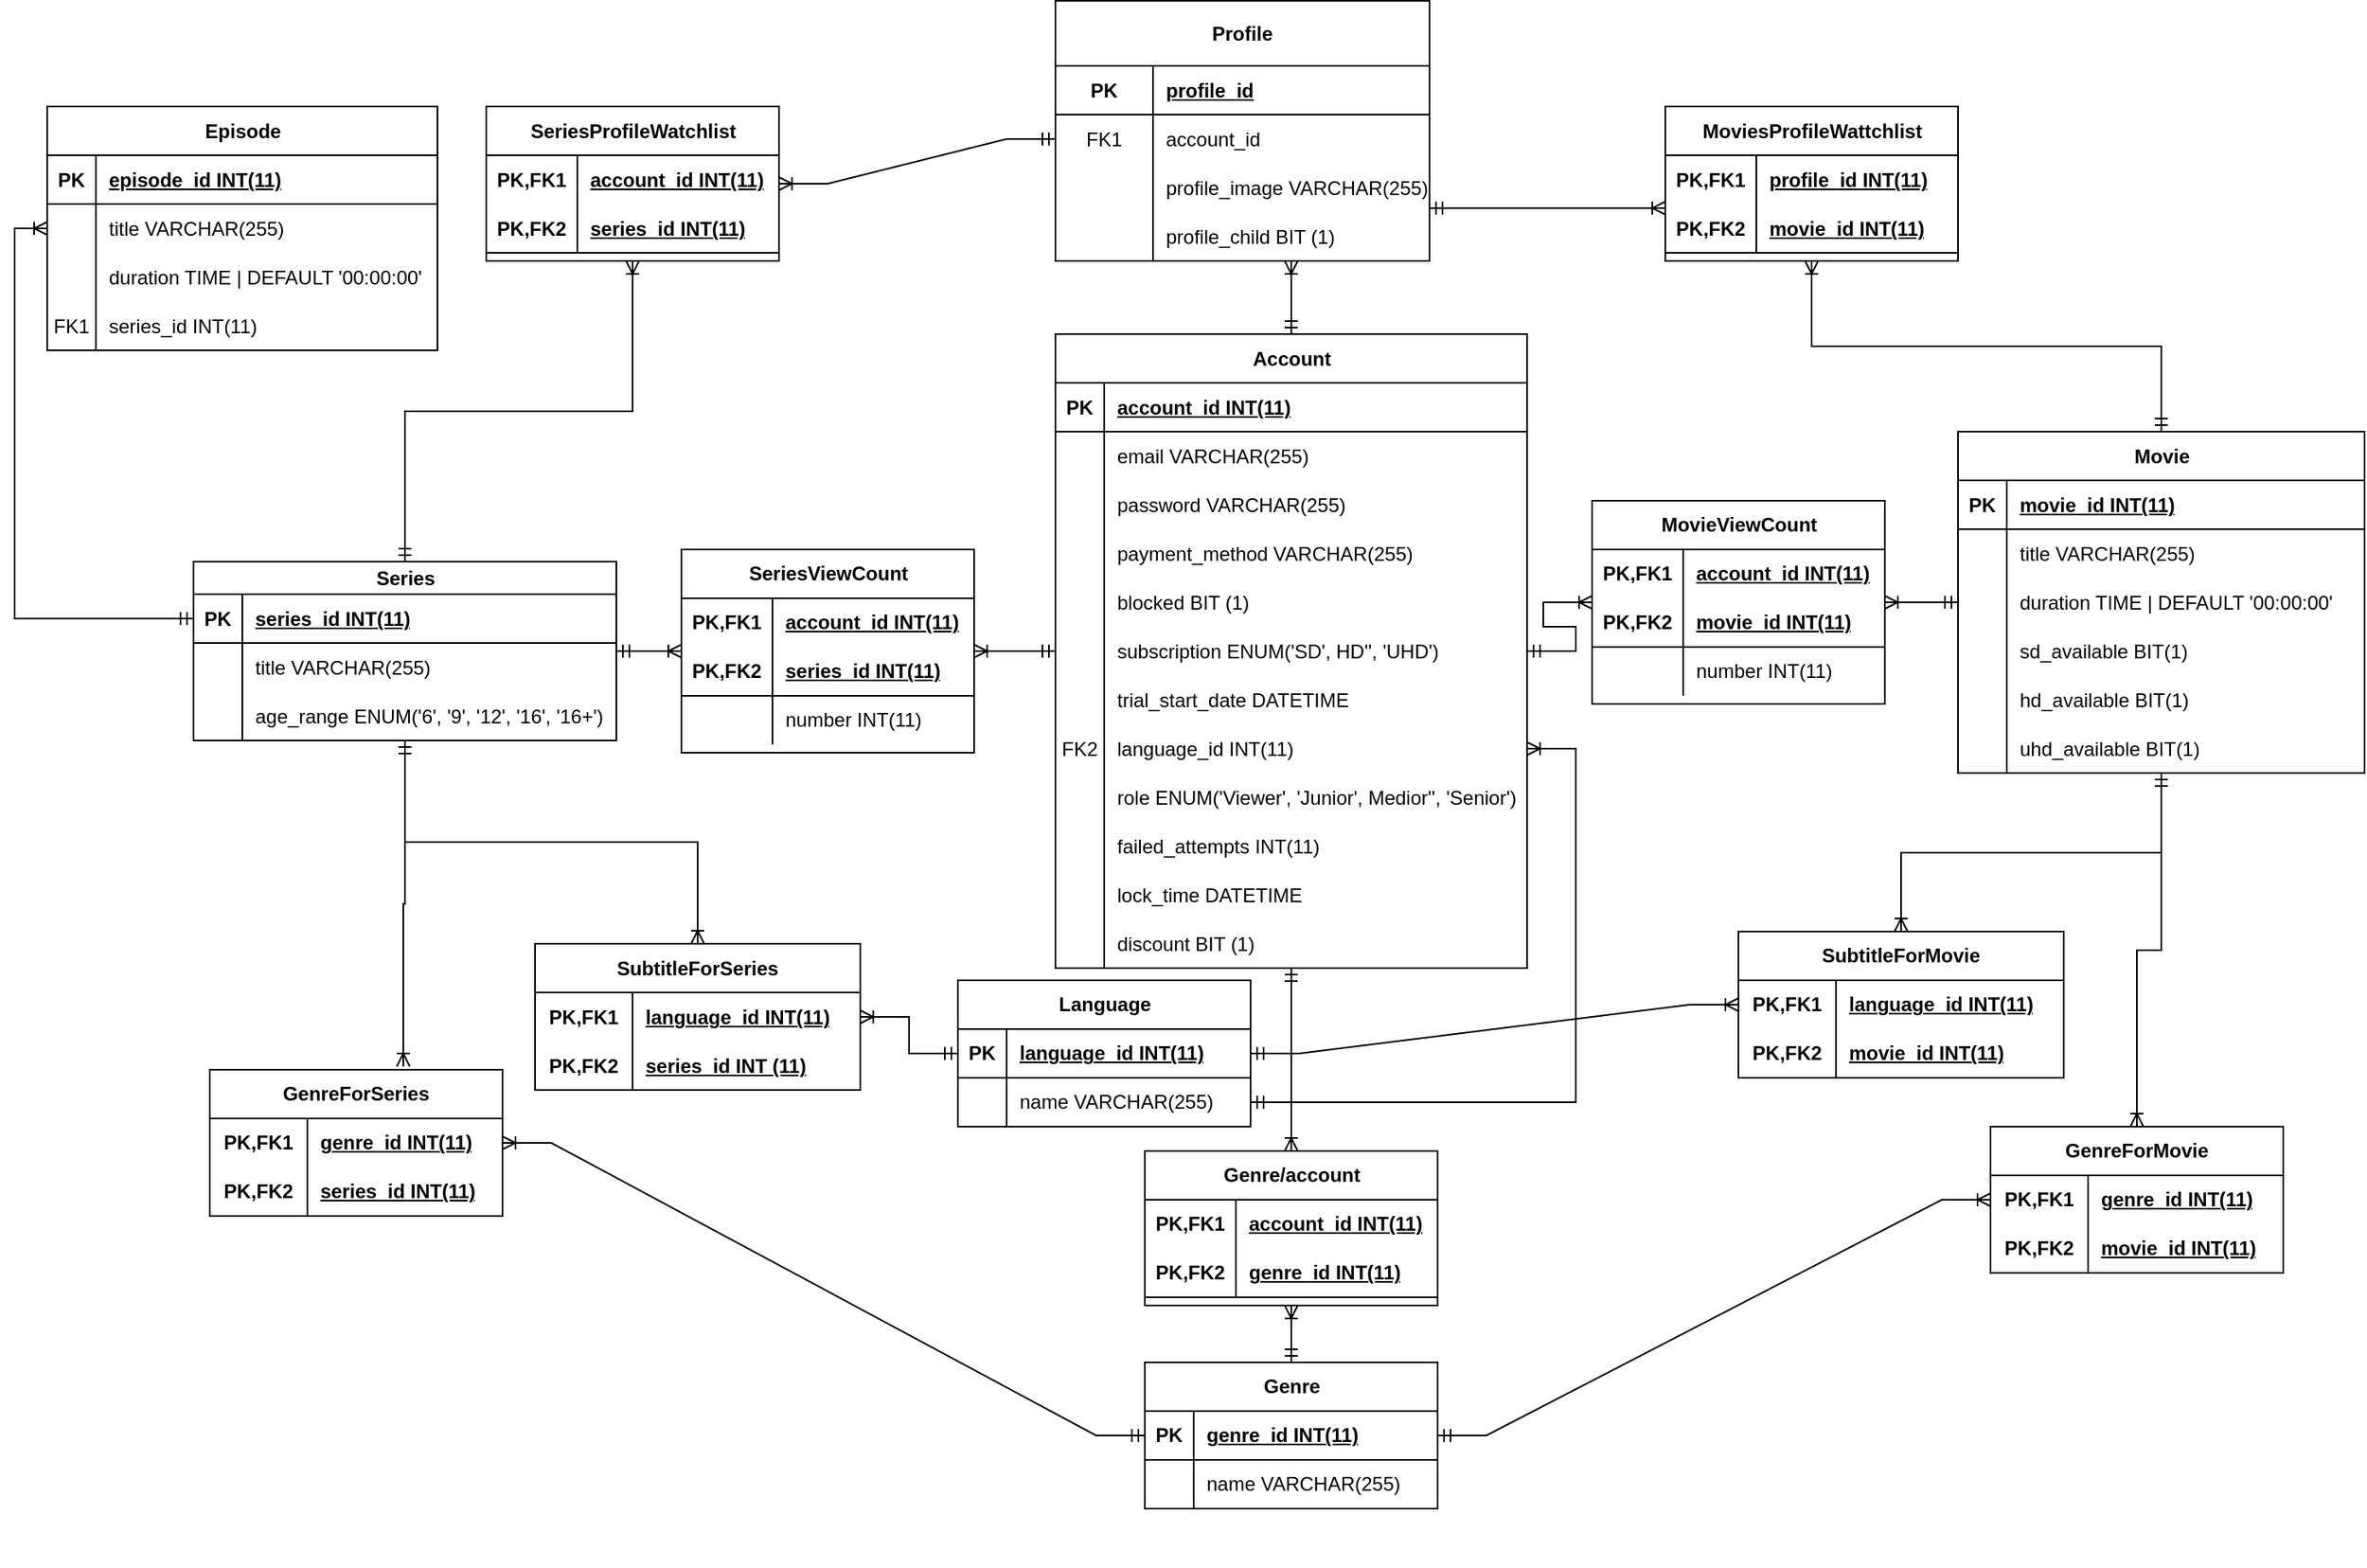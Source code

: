 <mxfile scale="1" border="0" version="25.0.1">
  <diagram name="Страница — 1" id="QfttszPivR05xMVAMJ6k">
    <mxGraphModel dx="2876" dy="1066" grid="1" gridSize="10" guides="1" tooltips="1" connect="1" arrows="1" fold="1" page="1" pageScale="1" pageWidth="827" pageHeight="1169" math="0" shadow="0">
      <root>
        <mxCell id="0" />
        <mxCell id="1" parent="0" />
        <mxCell id="GZtOEcgJhMEAu9N8K_ei-14" value="&lt;span style=&quot;text-wrap-mode: wrap;&quot;&gt;Account&lt;/span&gt;" style="shape=table;startSize=30;container=1;collapsible=1;childLayout=tableLayout;fixedRows=1;rowLines=0;fontStyle=1;align=center;resizeLast=1;html=1;" parent="1" vertex="1">
          <mxGeometry x="-40" y="217.5" width="290" height="390" as="geometry" />
        </mxCell>
        <mxCell id="GZtOEcgJhMEAu9N8K_ei-15" value="" style="shape=tableRow;horizontal=0;startSize=0;swimlaneHead=0;swimlaneBody=0;fillColor=none;collapsible=0;dropTarget=0;points=[[0,0.5],[1,0.5]];portConstraint=eastwest;top=0;left=0;right=0;bottom=1;" parent="GZtOEcgJhMEAu9N8K_ei-14" vertex="1">
          <mxGeometry y="30" width="290" height="30" as="geometry" />
        </mxCell>
        <mxCell id="GZtOEcgJhMEAu9N8K_ei-16" value="PK" style="shape=partialRectangle;connectable=0;fillColor=none;top=0;left=0;bottom=0;right=0;fontStyle=1;overflow=hidden;whiteSpace=wrap;html=1;" parent="GZtOEcgJhMEAu9N8K_ei-15" vertex="1">
          <mxGeometry width="30" height="30" as="geometry">
            <mxRectangle width="30" height="30" as="alternateBounds" />
          </mxGeometry>
        </mxCell>
        <mxCell id="GZtOEcgJhMEAu9N8K_ei-17" value="account_id INT(11)" style="shape=partialRectangle;connectable=0;fillColor=none;top=0;left=0;bottom=0;right=0;align=left;spacingLeft=6;fontStyle=5;overflow=hidden;whiteSpace=wrap;html=1;" parent="GZtOEcgJhMEAu9N8K_ei-15" vertex="1">
          <mxGeometry x="30" width="260" height="30" as="geometry">
            <mxRectangle width="260" height="30" as="alternateBounds" />
          </mxGeometry>
        </mxCell>
        <mxCell id="GZtOEcgJhMEAu9N8K_ei-18" value="" style="shape=tableRow;horizontal=0;startSize=0;swimlaneHead=0;swimlaneBody=0;fillColor=none;collapsible=0;dropTarget=0;points=[[0,0.5],[1,0.5]];portConstraint=eastwest;top=0;left=0;right=0;bottom=0;" parent="GZtOEcgJhMEAu9N8K_ei-14" vertex="1">
          <mxGeometry y="60" width="290" height="30" as="geometry" />
        </mxCell>
        <mxCell id="GZtOEcgJhMEAu9N8K_ei-19" value="" style="shape=partialRectangle;connectable=0;fillColor=none;top=0;left=0;bottom=0;right=0;editable=1;overflow=hidden;whiteSpace=wrap;html=1;" parent="GZtOEcgJhMEAu9N8K_ei-18" vertex="1">
          <mxGeometry width="30" height="30" as="geometry">
            <mxRectangle width="30" height="30" as="alternateBounds" />
          </mxGeometry>
        </mxCell>
        <mxCell id="GZtOEcgJhMEAu9N8K_ei-20" value="email VARCHAR(255&lt;span style=&quot;background-color: initial;&quot;&gt;)&lt;/span&gt;" style="shape=partialRectangle;connectable=0;fillColor=none;top=0;left=0;bottom=0;right=0;align=left;spacingLeft=6;overflow=hidden;whiteSpace=wrap;html=1;" parent="GZtOEcgJhMEAu9N8K_ei-18" vertex="1">
          <mxGeometry x="30" width="260" height="30" as="geometry">
            <mxRectangle width="260" height="30" as="alternateBounds" />
          </mxGeometry>
        </mxCell>
        <mxCell id="GZtOEcgJhMEAu9N8K_ei-46" value="" style="shape=tableRow;horizontal=0;startSize=0;swimlaneHead=0;swimlaneBody=0;fillColor=none;collapsible=0;dropTarget=0;points=[[0,0.5],[1,0.5]];portConstraint=eastwest;top=0;left=0;right=0;bottom=0;" parent="GZtOEcgJhMEAu9N8K_ei-14" vertex="1">
          <mxGeometry y="90" width="290" height="30" as="geometry" />
        </mxCell>
        <mxCell id="GZtOEcgJhMEAu9N8K_ei-47" value="" style="shape=partialRectangle;connectable=0;fillColor=none;top=0;left=0;bottom=0;right=0;editable=1;overflow=hidden;whiteSpace=wrap;html=1;" parent="GZtOEcgJhMEAu9N8K_ei-46" vertex="1">
          <mxGeometry width="30" height="30" as="geometry">
            <mxRectangle width="30" height="30" as="alternateBounds" />
          </mxGeometry>
        </mxCell>
        <mxCell id="GZtOEcgJhMEAu9N8K_ei-48" value="password&amp;nbsp;&lt;span style=&quot;background-color: initial;&quot;&gt;VARCHAR(255&lt;/span&gt;&lt;span style=&quot;background-color: initial;&quot;&gt;)&lt;/span&gt;" style="shape=partialRectangle;connectable=0;fillColor=none;top=0;left=0;bottom=0;right=0;align=left;spacingLeft=6;overflow=hidden;whiteSpace=wrap;html=1;" parent="GZtOEcgJhMEAu9N8K_ei-46" vertex="1">
          <mxGeometry x="30" width="260" height="30" as="geometry">
            <mxRectangle width="260" height="30" as="alternateBounds" />
          </mxGeometry>
        </mxCell>
        <mxCell id="GZtOEcgJhMEAu9N8K_ei-24" value="" style="shape=tableRow;horizontal=0;startSize=0;swimlaneHead=0;swimlaneBody=0;fillColor=none;collapsible=0;dropTarget=0;points=[[0,0.5],[1,0.5]];portConstraint=eastwest;top=0;left=0;right=0;bottom=0;" parent="GZtOEcgJhMEAu9N8K_ei-14" vertex="1">
          <mxGeometry y="120" width="290" height="30" as="geometry" />
        </mxCell>
        <mxCell id="GZtOEcgJhMEAu9N8K_ei-25" value="" style="shape=partialRectangle;connectable=0;fillColor=none;top=0;left=0;bottom=0;right=0;editable=1;overflow=hidden;whiteSpace=wrap;html=1;" parent="GZtOEcgJhMEAu9N8K_ei-24" vertex="1">
          <mxGeometry width="30" height="30" as="geometry">
            <mxRectangle width="30" height="30" as="alternateBounds" />
          </mxGeometry>
        </mxCell>
        <mxCell id="GZtOEcgJhMEAu9N8K_ei-26" value="payment_method VARCHAR(255&lt;span style=&quot;background-color: initial;&quot;&gt;)&lt;/span&gt;" style="shape=partialRectangle;connectable=0;fillColor=none;top=0;left=0;bottom=0;right=0;align=left;spacingLeft=6;overflow=hidden;whiteSpace=wrap;html=1;" parent="GZtOEcgJhMEAu9N8K_ei-24" vertex="1">
          <mxGeometry x="30" width="260" height="30" as="geometry">
            <mxRectangle width="260" height="30" as="alternateBounds" />
          </mxGeometry>
        </mxCell>
        <mxCell id="GZtOEcgJhMEAu9N8K_ei-63" value="" style="shape=tableRow;horizontal=0;startSize=0;swimlaneHead=0;swimlaneBody=0;fillColor=none;collapsible=0;dropTarget=0;points=[[0,0.5],[1,0.5]];portConstraint=eastwest;top=0;left=0;right=0;bottom=0;" parent="GZtOEcgJhMEAu9N8K_ei-14" vertex="1">
          <mxGeometry y="150" width="290" height="30" as="geometry" />
        </mxCell>
        <mxCell id="GZtOEcgJhMEAu9N8K_ei-64" value="" style="shape=partialRectangle;connectable=0;fillColor=none;top=0;left=0;bottom=0;right=0;editable=1;overflow=hidden;whiteSpace=wrap;html=1;" parent="GZtOEcgJhMEAu9N8K_ei-63" vertex="1">
          <mxGeometry width="30" height="30" as="geometry">
            <mxRectangle width="30" height="30" as="alternateBounds" />
          </mxGeometry>
        </mxCell>
        <mxCell id="GZtOEcgJhMEAu9N8K_ei-65" value="blocked BIT (1)" style="shape=partialRectangle;connectable=0;fillColor=none;top=0;left=0;bottom=0;right=0;align=left;spacingLeft=6;overflow=hidden;whiteSpace=wrap;html=1;" parent="GZtOEcgJhMEAu9N8K_ei-63" vertex="1">
          <mxGeometry x="30" width="260" height="30" as="geometry">
            <mxRectangle width="260" height="30" as="alternateBounds" />
          </mxGeometry>
        </mxCell>
        <mxCell id="XdL7hsEJWzmp8j8xBz7F-273" value="" style="shape=tableRow;horizontal=0;startSize=0;swimlaneHead=0;swimlaneBody=0;fillColor=none;collapsible=0;dropTarget=0;points=[[0,0.5],[1,0.5]];portConstraint=eastwest;top=0;left=0;right=0;bottom=0;" parent="GZtOEcgJhMEAu9N8K_ei-14" vertex="1">
          <mxGeometry y="180" width="290" height="30" as="geometry" />
        </mxCell>
        <mxCell id="XdL7hsEJWzmp8j8xBz7F-274" value="" style="shape=partialRectangle;connectable=0;fillColor=none;top=0;left=0;bottom=0;right=0;editable=1;overflow=hidden;whiteSpace=wrap;html=1;" parent="XdL7hsEJWzmp8j8xBz7F-273" vertex="1">
          <mxGeometry width="30" height="30" as="geometry">
            <mxRectangle width="30" height="30" as="alternateBounds" />
          </mxGeometry>
        </mxCell>
        <mxCell id="XdL7hsEJWzmp8j8xBz7F-275" value="subscription ENUM(&#39;SD&#39;, HD&#39;&#39;, &#39;UHD&#39;)" style="shape=partialRectangle;connectable=0;fillColor=none;top=0;left=0;bottom=0;right=0;align=left;spacingLeft=6;overflow=hidden;whiteSpace=wrap;html=1;" parent="XdL7hsEJWzmp8j8xBz7F-273" vertex="1">
          <mxGeometry x="30" width="260" height="30" as="geometry">
            <mxRectangle width="260" height="30" as="alternateBounds" />
          </mxGeometry>
        </mxCell>
        <mxCell id="EU6la3L2fqB7HWYpTvSu-4" value="" style="shape=tableRow;horizontal=0;startSize=0;swimlaneHead=0;swimlaneBody=0;fillColor=none;collapsible=0;dropTarget=0;points=[[0,0.5],[1,0.5]];portConstraint=eastwest;top=0;left=0;right=0;bottom=0;" parent="GZtOEcgJhMEAu9N8K_ei-14" vertex="1">
          <mxGeometry y="210" width="290" height="30" as="geometry" />
        </mxCell>
        <mxCell id="EU6la3L2fqB7HWYpTvSu-5" value="" style="shape=partialRectangle;connectable=0;fillColor=none;top=0;left=0;bottom=0;right=0;editable=1;overflow=hidden;whiteSpace=wrap;html=1;" parent="EU6la3L2fqB7HWYpTvSu-4" vertex="1">
          <mxGeometry width="30" height="30" as="geometry">
            <mxRectangle width="30" height="30" as="alternateBounds" />
          </mxGeometry>
        </mxCell>
        <mxCell id="EU6la3L2fqB7HWYpTvSu-6" value="trial_start_date DATETIME" style="shape=partialRectangle;connectable=0;fillColor=none;top=0;left=0;bottom=0;right=0;align=left;spacingLeft=6;overflow=hidden;whiteSpace=wrap;html=1;" parent="EU6la3L2fqB7HWYpTvSu-4" vertex="1">
          <mxGeometry x="30" width="260" height="30" as="geometry">
            <mxRectangle width="260" height="30" as="alternateBounds" />
          </mxGeometry>
        </mxCell>
        <mxCell id="XxUTKqTBw_vDR70XKBTU-1" value="" style="shape=tableRow;horizontal=0;startSize=0;swimlaneHead=0;swimlaneBody=0;fillColor=none;collapsible=0;dropTarget=0;points=[[0,0.5],[1,0.5]];portConstraint=eastwest;top=0;left=0;right=0;bottom=0;" parent="GZtOEcgJhMEAu9N8K_ei-14" vertex="1">
          <mxGeometry y="240" width="290" height="30" as="geometry" />
        </mxCell>
        <mxCell id="XxUTKqTBw_vDR70XKBTU-2" value="FK2" style="shape=partialRectangle;connectable=0;fillColor=none;top=0;left=0;bottom=0;right=0;editable=1;overflow=hidden;whiteSpace=wrap;html=1;" parent="XxUTKqTBw_vDR70XKBTU-1" vertex="1">
          <mxGeometry width="30" height="30" as="geometry">
            <mxRectangle width="30" height="30" as="alternateBounds" />
          </mxGeometry>
        </mxCell>
        <mxCell id="XxUTKqTBw_vDR70XKBTU-3" value="&lt;span style=&quot;&quot;&gt;language_id INT(11)&lt;/span&gt;" style="shape=partialRectangle;connectable=0;fillColor=none;top=0;left=0;bottom=0;right=0;align=left;spacingLeft=6;overflow=hidden;whiteSpace=wrap;html=1;fontStyle=0" parent="XxUTKqTBw_vDR70XKBTU-1" vertex="1">
          <mxGeometry x="30" width="260" height="30" as="geometry">
            <mxRectangle width="260" height="30" as="alternateBounds" />
          </mxGeometry>
        </mxCell>
        <mxCell id="YiE-9e4Dk8rgPIYkGhOm-1" value="" style="shape=tableRow;horizontal=0;startSize=0;swimlaneHead=0;swimlaneBody=0;fillColor=none;collapsible=0;dropTarget=0;points=[[0,0.5],[1,0.5]];portConstraint=eastwest;top=0;left=0;right=0;bottom=0;" parent="GZtOEcgJhMEAu9N8K_ei-14" vertex="1">
          <mxGeometry y="270" width="290" height="30" as="geometry" />
        </mxCell>
        <mxCell id="YiE-9e4Dk8rgPIYkGhOm-2" value="" style="shape=partialRectangle;connectable=0;fillColor=none;top=0;left=0;bottom=0;right=0;editable=1;overflow=hidden;whiteSpace=wrap;html=1;" parent="YiE-9e4Dk8rgPIYkGhOm-1" vertex="1">
          <mxGeometry width="30" height="30" as="geometry">
            <mxRectangle width="30" height="30" as="alternateBounds" />
          </mxGeometry>
        </mxCell>
        <mxCell id="YiE-9e4Dk8rgPIYkGhOm-3" value="role ENUM(&#39;Viewer&#39;, &#39;Junior&#39;, Medior&#39;&#39;, &#39;Senior&#39;)" style="shape=partialRectangle;connectable=0;fillColor=none;top=0;left=0;bottom=0;right=0;align=left;spacingLeft=6;overflow=hidden;whiteSpace=wrap;html=1;" parent="YiE-9e4Dk8rgPIYkGhOm-1" vertex="1">
          <mxGeometry x="30" width="260" height="30" as="geometry">
            <mxRectangle width="260" height="30" as="alternateBounds" />
          </mxGeometry>
        </mxCell>
        <mxCell id="Qh8HlSKvO1s9-mp3Dw5o-56" value="" style="shape=tableRow;horizontal=0;startSize=0;swimlaneHead=0;swimlaneBody=0;fillColor=none;collapsible=0;dropTarget=0;points=[[0,0.5],[1,0.5]];portConstraint=eastwest;top=0;left=0;right=0;bottom=0;" vertex="1" parent="GZtOEcgJhMEAu9N8K_ei-14">
          <mxGeometry y="300" width="290" height="30" as="geometry" />
        </mxCell>
        <mxCell id="Qh8HlSKvO1s9-mp3Dw5o-57" value="" style="shape=partialRectangle;connectable=0;fillColor=none;top=0;left=0;bottom=0;right=0;editable=1;overflow=hidden;whiteSpace=wrap;html=1;" vertex="1" parent="Qh8HlSKvO1s9-mp3Dw5o-56">
          <mxGeometry width="30" height="30" as="geometry">
            <mxRectangle width="30" height="30" as="alternateBounds" />
          </mxGeometry>
        </mxCell>
        <mxCell id="Qh8HlSKvO1s9-mp3Dw5o-58" value="&lt;span style=&quot;&quot;&gt;failed_attempts&lt;/span&gt;&lt;span style=&quot;background-color: initial;&quot;&gt;&amp;nbsp;INT(11)&lt;/span&gt;" style="shape=partialRectangle;connectable=0;fillColor=none;top=0;left=0;bottom=0;right=0;align=left;spacingLeft=6;overflow=hidden;whiteSpace=wrap;html=1;fontStyle=0" vertex="1" parent="Qh8HlSKvO1s9-mp3Dw5o-56">
          <mxGeometry x="30" width="260" height="30" as="geometry">
            <mxRectangle width="260" height="30" as="alternateBounds" />
          </mxGeometry>
        </mxCell>
        <mxCell id="Qh8HlSKvO1s9-mp3Dw5o-59" value="" style="shape=tableRow;horizontal=0;startSize=0;swimlaneHead=0;swimlaneBody=0;fillColor=none;collapsible=0;dropTarget=0;points=[[0,0.5],[1,0.5]];portConstraint=eastwest;top=0;left=0;right=0;bottom=0;" vertex="1" parent="GZtOEcgJhMEAu9N8K_ei-14">
          <mxGeometry y="330" width="290" height="30" as="geometry" />
        </mxCell>
        <mxCell id="Qh8HlSKvO1s9-mp3Dw5o-60" value="" style="shape=partialRectangle;connectable=0;fillColor=none;top=0;left=0;bottom=0;right=0;editable=1;overflow=hidden;whiteSpace=wrap;html=1;" vertex="1" parent="Qh8HlSKvO1s9-mp3Dw5o-59">
          <mxGeometry width="30" height="30" as="geometry">
            <mxRectangle width="30" height="30" as="alternateBounds" />
          </mxGeometry>
        </mxCell>
        <mxCell id="Qh8HlSKvO1s9-mp3Dw5o-61" value="lock_time DATETIME" style="shape=partialRectangle;connectable=0;fillColor=none;top=0;left=0;bottom=0;right=0;align=left;spacingLeft=6;overflow=hidden;whiteSpace=wrap;html=1;" vertex="1" parent="Qh8HlSKvO1s9-mp3Dw5o-59">
          <mxGeometry x="30" width="260" height="30" as="geometry">
            <mxRectangle width="260" height="30" as="alternateBounds" />
          </mxGeometry>
        </mxCell>
        <mxCell id="Qh8HlSKvO1s9-mp3Dw5o-62" value="" style="shape=tableRow;horizontal=0;startSize=0;swimlaneHead=0;swimlaneBody=0;fillColor=none;collapsible=0;dropTarget=0;points=[[0,0.5],[1,0.5]];portConstraint=eastwest;top=0;left=0;right=0;bottom=0;" vertex="1" parent="GZtOEcgJhMEAu9N8K_ei-14">
          <mxGeometry y="360" width="290" height="30" as="geometry" />
        </mxCell>
        <mxCell id="Qh8HlSKvO1s9-mp3Dw5o-63" value="" style="shape=partialRectangle;connectable=0;fillColor=none;top=0;left=0;bottom=0;right=0;editable=1;overflow=hidden;whiteSpace=wrap;html=1;" vertex="1" parent="Qh8HlSKvO1s9-mp3Dw5o-62">
          <mxGeometry width="30" height="30" as="geometry">
            <mxRectangle width="30" height="30" as="alternateBounds" />
          </mxGeometry>
        </mxCell>
        <mxCell id="Qh8HlSKvO1s9-mp3Dw5o-64" value="discount BIT (1)" style="shape=partialRectangle;connectable=0;fillColor=none;top=0;left=0;bottom=0;right=0;align=left;spacingLeft=6;overflow=hidden;whiteSpace=wrap;html=1;" vertex="1" parent="Qh8HlSKvO1s9-mp3Dw5o-62">
          <mxGeometry x="30" width="260" height="30" as="geometry">
            <mxRectangle width="260" height="30" as="alternateBounds" />
          </mxGeometry>
        </mxCell>
        <mxCell id="GZtOEcgJhMEAu9N8K_ei-27" value="Profile" style="shape=table;startSize=40;container=1;collapsible=1;childLayout=tableLayout;fixedRows=1;rowLines=0;fontStyle=1;align=center;resizeLast=1;html=1;whiteSpace=wrap;" parent="1" vertex="1">
          <mxGeometry x="-40" y="12.5" width="230" height="160" as="geometry" />
        </mxCell>
        <mxCell id="GZtOEcgJhMEAu9N8K_ei-28" value="" style="shape=tableRow;horizontal=0;startSize=0;swimlaneHead=0;swimlaneBody=0;fillColor=none;collapsible=0;dropTarget=0;points=[[0,0.5],[1,0.5]];portConstraint=eastwest;top=0;left=0;right=0;bottom=1;html=1;" parent="GZtOEcgJhMEAu9N8K_ei-27" vertex="1">
          <mxGeometry y="40" width="230" height="30" as="geometry" />
        </mxCell>
        <mxCell id="GZtOEcgJhMEAu9N8K_ei-29" value="PK" style="shape=partialRectangle;connectable=0;fillColor=none;top=0;left=0;bottom=0;right=0;fontStyle=1;overflow=hidden;html=1;whiteSpace=wrap;" parent="GZtOEcgJhMEAu9N8K_ei-28" vertex="1">
          <mxGeometry width="60" height="30" as="geometry">
            <mxRectangle width="60" height="30" as="alternateBounds" />
          </mxGeometry>
        </mxCell>
        <mxCell id="GZtOEcgJhMEAu9N8K_ei-30" value="profile_id" style="shape=partialRectangle;connectable=0;fillColor=none;top=0;left=0;bottom=0;right=0;align=left;spacingLeft=6;fontStyle=5;overflow=hidden;html=1;whiteSpace=wrap;" parent="GZtOEcgJhMEAu9N8K_ei-28" vertex="1">
          <mxGeometry x="60" width="170" height="30" as="geometry">
            <mxRectangle width="170" height="30" as="alternateBounds" />
          </mxGeometry>
        </mxCell>
        <mxCell id="GZtOEcgJhMEAu9N8K_ei-31" value="" style="shape=tableRow;horizontal=0;startSize=0;swimlaneHead=0;swimlaneBody=0;fillColor=none;collapsible=0;dropTarget=0;points=[[0,0.5],[1,0.5]];portConstraint=eastwest;top=0;left=0;right=0;bottom=0;html=1;" parent="GZtOEcgJhMEAu9N8K_ei-27" vertex="1">
          <mxGeometry y="70" width="230" height="30" as="geometry" />
        </mxCell>
        <mxCell id="GZtOEcgJhMEAu9N8K_ei-32" value="FK1" style="shape=partialRectangle;connectable=0;fillColor=none;top=0;left=0;bottom=0;right=0;fontStyle=0;overflow=hidden;html=1;whiteSpace=wrap;" parent="GZtOEcgJhMEAu9N8K_ei-31" vertex="1">
          <mxGeometry width="60" height="30" as="geometry">
            <mxRectangle width="60" height="30" as="alternateBounds" />
          </mxGeometry>
        </mxCell>
        <mxCell id="GZtOEcgJhMEAu9N8K_ei-33" value="account_id" style="shape=partialRectangle;connectable=0;fillColor=none;top=0;left=0;bottom=0;right=0;align=left;spacingLeft=6;fontStyle=0;overflow=hidden;html=1;whiteSpace=wrap;" parent="GZtOEcgJhMEAu9N8K_ei-31" vertex="1">
          <mxGeometry x="60" width="170" height="30" as="geometry">
            <mxRectangle width="170" height="30" as="alternateBounds" />
          </mxGeometry>
        </mxCell>
        <mxCell id="GZtOEcgJhMEAu9N8K_ei-34" value="" style="shape=tableRow;horizontal=0;startSize=0;swimlaneHead=0;swimlaneBody=0;fillColor=none;collapsible=0;dropTarget=0;points=[[0,0.5],[1,0.5]];portConstraint=eastwest;top=0;left=0;right=0;bottom=0;html=1;" parent="GZtOEcgJhMEAu9N8K_ei-27" vertex="1">
          <mxGeometry y="100" width="230" height="30" as="geometry" />
        </mxCell>
        <mxCell id="GZtOEcgJhMEAu9N8K_ei-35" value="" style="shape=partialRectangle;connectable=0;fillColor=none;top=0;left=0;bottom=0;right=0;editable=1;overflow=hidden;html=1;whiteSpace=wrap;" parent="GZtOEcgJhMEAu9N8K_ei-34" vertex="1">
          <mxGeometry width="60" height="30" as="geometry">
            <mxRectangle width="60" height="30" as="alternateBounds" />
          </mxGeometry>
        </mxCell>
        <mxCell id="GZtOEcgJhMEAu9N8K_ei-36" value="profile_image VARCHAR(255&lt;span style=&quot;background-color: initial;&quot;&gt;)&lt;/span&gt;" style="shape=partialRectangle;connectable=0;fillColor=none;top=0;left=0;bottom=0;right=0;align=left;spacingLeft=6;overflow=hidden;html=1;whiteSpace=wrap;" parent="GZtOEcgJhMEAu9N8K_ei-34" vertex="1">
          <mxGeometry x="60" width="170" height="30" as="geometry">
            <mxRectangle width="170" height="30" as="alternateBounds" />
          </mxGeometry>
        </mxCell>
        <mxCell id="GZtOEcgJhMEAu9N8K_ei-37" value="" style="shape=tableRow;horizontal=0;startSize=0;swimlaneHead=0;swimlaneBody=0;fillColor=none;collapsible=0;dropTarget=0;points=[[0,0.5],[1,0.5]];portConstraint=eastwest;top=0;left=0;right=0;bottom=0;html=1;" parent="GZtOEcgJhMEAu9N8K_ei-27" vertex="1">
          <mxGeometry y="130" width="230" height="30" as="geometry" />
        </mxCell>
        <mxCell id="GZtOEcgJhMEAu9N8K_ei-38" value="" style="shape=partialRectangle;connectable=0;fillColor=none;top=0;left=0;bottom=0;right=0;editable=1;overflow=hidden;html=1;whiteSpace=wrap;" parent="GZtOEcgJhMEAu9N8K_ei-37" vertex="1">
          <mxGeometry width="60" height="30" as="geometry">
            <mxRectangle width="60" height="30" as="alternateBounds" />
          </mxGeometry>
        </mxCell>
        <mxCell id="GZtOEcgJhMEAu9N8K_ei-39" value="profile_child BIT (1)" style="shape=partialRectangle;connectable=0;fillColor=none;top=0;left=0;bottom=0;right=0;align=left;spacingLeft=6;overflow=hidden;html=1;whiteSpace=wrap;" parent="GZtOEcgJhMEAu9N8K_ei-37" vertex="1">
          <mxGeometry x="60" width="170" height="30" as="geometry">
            <mxRectangle width="170" height="30" as="alternateBounds" />
          </mxGeometry>
        </mxCell>
        <mxCell id="GZtOEcgJhMEAu9N8K_ei-79" value="Episode" style="shape=table;startSize=30;container=1;collapsible=1;childLayout=tableLayout;fixedRows=1;rowLines=0;fontStyle=1;align=center;resizeLast=1;html=1;" parent="1" vertex="1">
          <mxGeometry x="-660" y="77.5" width="240" height="150" as="geometry" />
        </mxCell>
        <mxCell id="GZtOEcgJhMEAu9N8K_ei-80" value="" style="shape=tableRow;horizontal=0;startSize=0;swimlaneHead=0;swimlaneBody=0;fillColor=none;collapsible=0;dropTarget=0;points=[[0,0.5],[1,0.5]];portConstraint=eastwest;top=0;left=0;right=0;bottom=1;" parent="GZtOEcgJhMEAu9N8K_ei-79" vertex="1">
          <mxGeometry y="30" width="240" height="30" as="geometry" />
        </mxCell>
        <mxCell id="GZtOEcgJhMEAu9N8K_ei-81" value="PK" style="shape=partialRectangle;connectable=0;fillColor=none;top=0;left=0;bottom=0;right=0;fontStyle=1;overflow=hidden;whiteSpace=wrap;html=1;" parent="GZtOEcgJhMEAu9N8K_ei-80" vertex="1">
          <mxGeometry width="30" height="30" as="geometry">
            <mxRectangle width="30" height="30" as="alternateBounds" />
          </mxGeometry>
        </mxCell>
        <mxCell id="GZtOEcgJhMEAu9N8K_ei-82" value="episode_id INT(11)" style="shape=partialRectangle;connectable=0;fillColor=none;top=0;left=0;bottom=0;right=0;align=left;spacingLeft=6;fontStyle=5;overflow=hidden;whiteSpace=wrap;html=1;" parent="GZtOEcgJhMEAu9N8K_ei-80" vertex="1">
          <mxGeometry x="30" width="210" height="30" as="geometry">
            <mxRectangle width="210" height="30" as="alternateBounds" />
          </mxGeometry>
        </mxCell>
        <mxCell id="GZtOEcgJhMEAu9N8K_ei-83" value="" style="shape=tableRow;horizontal=0;startSize=0;swimlaneHead=0;swimlaneBody=0;fillColor=none;collapsible=0;dropTarget=0;points=[[0,0.5],[1,0.5]];portConstraint=eastwest;top=0;left=0;right=0;bottom=0;" parent="GZtOEcgJhMEAu9N8K_ei-79" vertex="1">
          <mxGeometry y="60" width="240" height="30" as="geometry" />
        </mxCell>
        <mxCell id="GZtOEcgJhMEAu9N8K_ei-84" value="" style="shape=partialRectangle;connectable=0;fillColor=none;top=0;left=0;bottom=0;right=0;editable=1;overflow=hidden;whiteSpace=wrap;html=1;" parent="GZtOEcgJhMEAu9N8K_ei-83" vertex="1">
          <mxGeometry width="30" height="30" as="geometry">
            <mxRectangle width="30" height="30" as="alternateBounds" />
          </mxGeometry>
        </mxCell>
        <mxCell id="GZtOEcgJhMEAu9N8K_ei-85" value="title VARCHAR(255)" style="shape=partialRectangle;connectable=0;fillColor=none;top=0;left=0;bottom=0;right=0;align=left;spacingLeft=6;overflow=hidden;whiteSpace=wrap;html=1;" parent="GZtOEcgJhMEAu9N8K_ei-83" vertex="1">
          <mxGeometry x="30" width="210" height="30" as="geometry">
            <mxRectangle width="210" height="30" as="alternateBounds" />
          </mxGeometry>
        </mxCell>
        <mxCell id="GZtOEcgJhMEAu9N8K_ei-86" value="" style="shape=tableRow;horizontal=0;startSize=0;swimlaneHead=0;swimlaneBody=0;fillColor=none;collapsible=0;dropTarget=0;points=[[0,0.5],[1,0.5]];portConstraint=eastwest;top=0;left=0;right=0;bottom=0;" parent="GZtOEcgJhMEAu9N8K_ei-79" vertex="1">
          <mxGeometry y="90" width="240" height="30" as="geometry" />
        </mxCell>
        <mxCell id="GZtOEcgJhMEAu9N8K_ei-87" value="" style="shape=partialRectangle;connectable=0;fillColor=none;top=0;left=0;bottom=0;right=0;editable=1;overflow=hidden;whiteSpace=wrap;html=1;" parent="GZtOEcgJhMEAu9N8K_ei-86" vertex="1">
          <mxGeometry width="30" height="30" as="geometry">
            <mxRectangle width="30" height="30" as="alternateBounds" />
          </mxGeometry>
        </mxCell>
        <mxCell id="GZtOEcgJhMEAu9N8K_ei-88" value="duration TIME | DEFAULT &#39;00:00:00&#39;" style="shape=partialRectangle;connectable=0;fillColor=none;top=0;left=0;bottom=0;right=0;align=left;spacingLeft=6;overflow=hidden;whiteSpace=wrap;html=1;" parent="GZtOEcgJhMEAu9N8K_ei-86" vertex="1">
          <mxGeometry x="30" width="210" height="30" as="geometry">
            <mxRectangle width="210" height="30" as="alternateBounds" />
          </mxGeometry>
        </mxCell>
        <mxCell id="GZtOEcgJhMEAu9N8K_ei-89" value="" style="shape=tableRow;horizontal=0;startSize=0;swimlaneHead=0;swimlaneBody=0;fillColor=none;collapsible=0;dropTarget=0;points=[[0,0.5],[1,0.5]];portConstraint=eastwest;top=0;left=0;right=0;bottom=0;" parent="GZtOEcgJhMEAu9N8K_ei-79" vertex="1">
          <mxGeometry y="120" width="240" height="30" as="geometry" />
        </mxCell>
        <mxCell id="GZtOEcgJhMEAu9N8K_ei-90" value="FK1" style="shape=partialRectangle;connectable=0;fillColor=none;top=0;left=0;bottom=0;right=0;editable=1;overflow=hidden;whiteSpace=wrap;html=1;" parent="GZtOEcgJhMEAu9N8K_ei-89" vertex="1">
          <mxGeometry width="30" height="30" as="geometry">
            <mxRectangle width="30" height="30" as="alternateBounds" />
          </mxGeometry>
        </mxCell>
        <mxCell id="GZtOEcgJhMEAu9N8K_ei-91" value="series_id INT(11)" style="shape=partialRectangle;connectable=0;fillColor=none;top=0;left=0;bottom=0;right=0;align=left;spacingLeft=6;overflow=hidden;whiteSpace=wrap;html=1;" parent="GZtOEcgJhMEAu9N8K_ei-89" vertex="1">
          <mxGeometry x="30" width="210" height="30" as="geometry">
            <mxRectangle width="210" height="30" as="alternateBounds" />
          </mxGeometry>
        </mxCell>
        <mxCell id="GZtOEcgJhMEAu9N8K_ei-66" value="Movie" style="shape=table;startSize=30;container=1;collapsible=1;childLayout=tableLayout;fixedRows=1;rowLines=0;fontStyle=1;align=center;resizeLast=1;html=1;" parent="1" vertex="1">
          <mxGeometry x="515" y="277.5" width="250" height="210" as="geometry" />
        </mxCell>
        <mxCell id="GZtOEcgJhMEAu9N8K_ei-67" value="" style="shape=tableRow;horizontal=0;startSize=0;swimlaneHead=0;swimlaneBody=0;fillColor=none;collapsible=0;dropTarget=0;points=[[0,0.5],[1,0.5]];portConstraint=eastwest;top=0;left=0;right=0;bottom=1;" parent="GZtOEcgJhMEAu9N8K_ei-66" vertex="1">
          <mxGeometry y="30" width="250" height="30" as="geometry" />
        </mxCell>
        <mxCell id="GZtOEcgJhMEAu9N8K_ei-68" value="PK" style="shape=partialRectangle;connectable=0;fillColor=none;top=0;left=0;bottom=0;right=0;fontStyle=1;overflow=hidden;whiteSpace=wrap;html=1;" parent="GZtOEcgJhMEAu9N8K_ei-67" vertex="1">
          <mxGeometry width="30" height="30" as="geometry">
            <mxRectangle width="30" height="30" as="alternateBounds" />
          </mxGeometry>
        </mxCell>
        <mxCell id="GZtOEcgJhMEAu9N8K_ei-69" value="movie_id INT(11)" style="shape=partialRectangle;connectable=0;fillColor=none;top=0;left=0;bottom=0;right=0;align=left;spacingLeft=6;fontStyle=5;overflow=hidden;whiteSpace=wrap;html=1;" parent="GZtOEcgJhMEAu9N8K_ei-67" vertex="1">
          <mxGeometry x="30" width="220" height="30" as="geometry">
            <mxRectangle width="220" height="30" as="alternateBounds" />
          </mxGeometry>
        </mxCell>
        <mxCell id="GZtOEcgJhMEAu9N8K_ei-70" value="" style="shape=tableRow;horizontal=0;startSize=0;swimlaneHead=0;swimlaneBody=0;fillColor=none;collapsible=0;dropTarget=0;points=[[0,0.5],[1,0.5]];portConstraint=eastwest;top=0;left=0;right=0;bottom=0;" parent="GZtOEcgJhMEAu9N8K_ei-66" vertex="1">
          <mxGeometry y="60" width="250" height="30" as="geometry" />
        </mxCell>
        <mxCell id="GZtOEcgJhMEAu9N8K_ei-71" value="" style="shape=partialRectangle;connectable=0;fillColor=none;top=0;left=0;bottom=0;right=0;editable=1;overflow=hidden;whiteSpace=wrap;html=1;" parent="GZtOEcgJhMEAu9N8K_ei-70" vertex="1">
          <mxGeometry width="30" height="30" as="geometry">
            <mxRectangle width="30" height="30" as="alternateBounds" />
          </mxGeometry>
        </mxCell>
        <mxCell id="GZtOEcgJhMEAu9N8K_ei-72" value="title VARCHAR(255)" style="shape=partialRectangle;connectable=0;fillColor=none;top=0;left=0;bottom=0;right=0;align=left;spacingLeft=6;overflow=hidden;whiteSpace=wrap;html=1;" parent="GZtOEcgJhMEAu9N8K_ei-70" vertex="1">
          <mxGeometry x="30" width="220" height="30" as="geometry">
            <mxRectangle width="220" height="30" as="alternateBounds" />
          </mxGeometry>
        </mxCell>
        <mxCell id="GZtOEcgJhMEAu9N8K_ei-73" value="" style="shape=tableRow;horizontal=0;startSize=0;swimlaneHead=0;swimlaneBody=0;fillColor=none;collapsible=0;dropTarget=0;points=[[0,0.5],[1,0.5]];portConstraint=eastwest;top=0;left=0;right=0;bottom=0;" parent="GZtOEcgJhMEAu9N8K_ei-66" vertex="1">
          <mxGeometry y="90" width="250" height="30" as="geometry" />
        </mxCell>
        <mxCell id="GZtOEcgJhMEAu9N8K_ei-74" value="" style="shape=partialRectangle;connectable=0;fillColor=none;top=0;left=0;bottom=0;right=0;editable=1;overflow=hidden;whiteSpace=wrap;html=1;" parent="GZtOEcgJhMEAu9N8K_ei-73" vertex="1">
          <mxGeometry width="30" height="30" as="geometry">
            <mxRectangle width="30" height="30" as="alternateBounds" />
          </mxGeometry>
        </mxCell>
        <mxCell id="GZtOEcgJhMEAu9N8K_ei-75" value="duration TIME | DEFAULT &#39;00:00:00&#39;" style="shape=partialRectangle;connectable=0;fillColor=none;top=0;left=0;bottom=0;right=0;align=left;spacingLeft=6;overflow=hidden;whiteSpace=wrap;html=1;" parent="GZtOEcgJhMEAu9N8K_ei-73" vertex="1">
          <mxGeometry x="30" width="220" height="30" as="geometry">
            <mxRectangle width="220" height="30" as="alternateBounds" />
          </mxGeometry>
        </mxCell>
        <mxCell id="Qh8HlSKvO1s9-mp3Dw5o-7" value="" style="shape=tableRow;horizontal=0;startSize=0;swimlaneHead=0;swimlaneBody=0;fillColor=none;collapsible=0;dropTarget=0;points=[[0,0.5],[1,0.5]];portConstraint=eastwest;top=0;left=0;right=0;bottom=0;" vertex="1" parent="GZtOEcgJhMEAu9N8K_ei-66">
          <mxGeometry y="120" width="250" height="30" as="geometry" />
        </mxCell>
        <mxCell id="Qh8HlSKvO1s9-mp3Dw5o-8" value="" style="shape=partialRectangle;connectable=0;fillColor=none;top=0;left=0;bottom=0;right=0;editable=1;overflow=hidden;whiteSpace=wrap;html=1;" vertex="1" parent="Qh8HlSKvO1s9-mp3Dw5o-7">
          <mxGeometry width="30" height="30" as="geometry">
            <mxRectangle width="30" height="30" as="alternateBounds" />
          </mxGeometry>
        </mxCell>
        <mxCell id="Qh8HlSKvO1s9-mp3Dw5o-9" value="sd_available BIT(1)" style="shape=partialRectangle;connectable=0;fillColor=none;top=0;left=0;bottom=0;right=0;align=left;spacingLeft=6;overflow=hidden;whiteSpace=wrap;html=1;" vertex="1" parent="Qh8HlSKvO1s9-mp3Dw5o-7">
          <mxGeometry x="30" width="220" height="30" as="geometry">
            <mxRectangle width="220" height="30" as="alternateBounds" />
          </mxGeometry>
        </mxCell>
        <mxCell id="Qh8HlSKvO1s9-mp3Dw5o-10" value="" style="shape=tableRow;horizontal=0;startSize=0;swimlaneHead=0;swimlaneBody=0;fillColor=none;collapsible=0;dropTarget=0;points=[[0,0.5],[1,0.5]];portConstraint=eastwest;top=0;left=0;right=0;bottom=0;" vertex="1" parent="GZtOEcgJhMEAu9N8K_ei-66">
          <mxGeometry y="150" width="250" height="30" as="geometry" />
        </mxCell>
        <mxCell id="Qh8HlSKvO1s9-mp3Dw5o-11" value="" style="shape=partialRectangle;connectable=0;fillColor=none;top=0;left=0;bottom=0;right=0;editable=1;overflow=hidden;whiteSpace=wrap;html=1;" vertex="1" parent="Qh8HlSKvO1s9-mp3Dw5o-10">
          <mxGeometry width="30" height="30" as="geometry">
            <mxRectangle width="30" height="30" as="alternateBounds" />
          </mxGeometry>
        </mxCell>
        <mxCell id="Qh8HlSKvO1s9-mp3Dw5o-12" value="hd_available&amp;nbsp;BIT(1)" style="shape=partialRectangle;connectable=0;fillColor=none;top=0;left=0;bottom=0;right=0;align=left;spacingLeft=6;overflow=hidden;whiteSpace=wrap;html=1;" vertex="1" parent="Qh8HlSKvO1s9-mp3Dw5o-10">
          <mxGeometry x="30" width="220" height="30" as="geometry">
            <mxRectangle width="220" height="30" as="alternateBounds" />
          </mxGeometry>
        </mxCell>
        <mxCell id="Qh8HlSKvO1s9-mp3Dw5o-13" value="" style="shape=tableRow;horizontal=0;startSize=0;swimlaneHead=0;swimlaneBody=0;fillColor=none;collapsible=0;dropTarget=0;points=[[0,0.5],[1,0.5]];portConstraint=eastwest;top=0;left=0;right=0;bottom=0;" vertex="1" parent="GZtOEcgJhMEAu9N8K_ei-66">
          <mxGeometry y="180" width="250" height="30" as="geometry" />
        </mxCell>
        <mxCell id="Qh8HlSKvO1s9-mp3Dw5o-14" value="" style="shape=partialRectangle;connectable=0;fillColor=none;top=0;left=0;bottom=0;right=0;editable=1;overflow=hidden;whiteSpace=wrap;html=1;" vertex="1" parent="Qh8HlSKvO1s9-mp3Dw5o-13">
          <mxGeometry width="30" height="30" as="geometry">
            <mxRectangle width="30" height="30" as="alternateBounds" />
          </mxGeometry>
        </mxCell>
        <mxCell id="Qh8HlSKvO1s9-mp3Dw5o-15" value="uhd_available&amp;nbsp;BIT(1)" style="shape=partialRectangle;connectable=0;fillColor=none;top=0;left=0;bottom=0;right=0;align=left;spacingLeft=6;overflow=hidden;whiteSpace=wrap;html=1;" vertex="1" parent="Qh8HlSKvO1s9-mp3Dw5o-13">
          <mxGeometry x="30" width="220" height="30" as="geometry">
            <mxRectangle width="220" height="30" as="alternateBounds" />
          </mxGeometry>
        </mxCell>
        <mxCell id="GZtOEcgJhMEAu9N8K_ei-100" value="" style="shape=tableRow;horizontal=0;startSize=0;swimlaneHead=0;swimlaneBody=0;fillColor=none;collapsible=0;dropTarget=0;points=[[0,0.5],[1,0.5]];portConstraint=eastwest;top=0;left=0;right=0;bottom=0;" parent="1" vertex="1">
          <mxGeometry x="-220" y="860" width="180" height="30" as="geometry" />
        </mxCell>
        <mxCell id="GZtOEcgJhMEAu9N8K_ei-101" value="" style="shape=partialRectangle;connectable=0;fillColor=none;top=0;left=0;bottom=0;right=0;editable=1;overflow=hidden;whiteSpace=wrap;html=1;" parent="GZtOEcgJhMEAu9N8K_ei-100" vertex="1">
          <mxGeometry x="-210" y="85" width="30" height="30" as="geometry">
            <mxRectangle width="30" height="30" as="alternateBounds" />
          </mxGeometry>
        </mxCell>
        <mxCell id="XdL7hsEJWzmp8j8xBz7F-22" value="" style="edgeStyle=entityRelationEdgeStyle;fontSize=12;html=1;endArrow=ERoneToMany;startArrow=ERmandOne;rounded=0;" parent="1" source="fjR6-STgmZudcx6aowrz-14" target="3xG4VRkXuifI6DESEmEP-20" edge="1">
          <mxGeometry width="100" height="100" relative="1" as="geometry">
            <mxPoint x="330" y="910" as="sourcePoint" />
            <mxPoint x="390" y="790" as="targetPoint" />
          </mxGeometry>
        </mxCell>
        <mxCell id="XdL7hsEJWzmp8j8xBz7F-23" value="Genre" style="shape=table;startSize=30;container=1;collapsible=1;childLayout=tableLayout;fixedRows=1;rowLines=0;fontStyle=1;align=center;resizeLast=1;html=1;" parent="1" vertex="1">
          <mxGeometry x="15" y="850" width="180" height="90" as="geometry" />
        </mxCell>
        <mxCell id="XdL7hsEJWzmp8j8xBz7F-24" value="" style="shape=tableRow;horizontal=0;startSize=0;swimlaneHead=0;swimlaneBody=0;fillColor=none;collapsible=0;dropTarget=0;points=[[0,0.5],[1,0.5]];portConstraint=eastwest;top=0;left=0;right=0;bottom=1;fontStyle=1" parent="XdL7hsEJWzmp8j8xBz7F-23" vertex="1">
          <mxGeometry y="30" width="180" height="30" as="geometry" />
        </mxCell>
        <mxCell id="XdL7hsEJWzmp8j8xBz7F-25" value="PK" style="shape=partialRectangle;connectable=0;fillColor=none;top=0;left=0;bottom=0;right=0;fontStyle=1;overflow=hidden;whiteSpace=wrap;html=1;" parent="XdL7hsEJWzmp8j8xBz7F-24" vertex="1">
          <mxGeometry width="30" height="30" as="geometry">
            <mxRectangle width="30" height="30" as="alternateBounds" />
          </mxGeometry>
        </mxCell>
        <mxCell id="XdL7hsEJWzmp8j8xBz7F-26" value="genre_id INT(11)" style="shape=partialRectangle;connectable=0;fillColor=none;top=0;left=0;bottom=0;right=0;align=left;spacingLeft=6;fontStyle=5;overflow=hidden;whiteSpace=wrap;html=1;" parent="XdL7hsEJWzmp8j8xBz7F-24" vertex="1">
          <mxGeometry x="30" width="150" height="30" as="geometry">
            <mxRectangle width="150" height="30" as="alternateBounds" />
          </mxGeometry>
        </mxCell>
        <mxCell id="XdL7hsEJWzmp8j8xBz7F-27" value="" style="shape=tableRow;horizontal=0;startSize=0;swimlaneHead=0;swimlaneBody=0;fillColor=none;collapsible=0;dropTarget=0;points=[[0,0.5],[1,0.5]];portConstraint=eastwest;top=0;left=0;right=0;bottom=0;" parent="XdL7hsEJWzmp8j8xBz7F-23" vertex="1">
          <mxGeometry y="60" width="180" height="30" as="geometry" />
        </mxCell>
        <mxCell id="XdL7hsEJWzmp8j8xBz7F-28" value="" style="shape=partialRectangle;connectable=0;fillColor=none;top=0;left=0;bottom=0;right=0;editable=1;overflow=hidden;whiteSpace=wrap;html=1;" parent="XdL7hsEJWzmp8j8xBz7F-27" vertex="1">
          <mxGeometry width="30" height="30" as="geometry">
            <mxRectangle width="30" height="30" as="alternateBounds" />
          </mxGeometry>
        </mxCell>
        <mxCell id="XdL7hsEJWzmp8j8xBz7F-29" value="name VARCHAR(255)" style="shape=partialRectangle;connectable=0;fillColor=none;top=0;left=0;bottom=0;right=0;align=left;spacingLeft=6;overflow=hidden;whiteSpace=wrap;html=1;" parent="XdL7hsEJWzmp8j8xBz7F-27" vertex="1">
          <mxGeometry x="30" width="150" height="30" as="geometry">
            <mxRectangle width="150" height="30" as="alternateBounds" />
          </mxGeometry>
        </mxCell>
        <mxCell id="XdL7hsEJWzmp8j8xBz7F-49" value="Genre/account" style="shape=table;startSize=30;container=1;collapsible=1;childLayout=tableLayout;fixedRows=1;rowLines=0;fontStyle=1;align=center;resizeLast=1;html=1;" parent="1" vertex="1">
          <mxGeometry x="15" y="720" width="180" height="95" as="geometry" />
        </mxCell>
        <mxCell id="XdL7hsEJWzmp8j8xBz7F-50" value="" style="shape=tableRow;horizontal=0;startSize=0;swimlaneHead=0;swimlaneBody=0;fillColor=none;collapsible=0;dropTarget=0;points=[[0,0.5],[1,0.5]];portConstraint=eastwest;top=0;left=0;right=0;bottom=0;" parent="XdL7hsEJWzmp8j8xBz7F-49" vertex="1">
          <mxGeometry y="30" width="180" height="30" as="geometry" />
        </mxCell>
        <mxCell id="XdL7hsEJWzmp8j8xBz7F-51" value="PK,FK1" style="shape=partialRectangle;connectable=0;fillColor=none;top=0;left=0;bottom=0;right=0;fontStyle=1;overflow=hidden;whiteSpace=wrap;html=1;" parent="XdL7hsEJWzmp8j8xBz7F-50" vertex="1">
          <mxGeometry width="56" height="30" as="geometry">
            <mxRectangle width="56" height="30" as="alternateBounds" />
          </mxGeometry>
        </mxCell>
        <mxCell id="XdL7hsEJWzmp8j8xBz7F-52" value="account_id INT(11)" style="shape=partialRectangle;connectable=0;fillColor=none;top=0;left=0;bottom=0;right=0;align=left;spacingLeft=6;fontStyle=5;overflow=hidden;whiteSpace=wrap;html=1;" parent="XdL7hsEJWzmp8j8xBz7F-50" vertex="1">
          <mxGeometry x="56" width="124" height="30" as="geometry">
            <mxRectangle width="124" height="30" as="alternateBounds" />
          </mxGeometry>
        </mxCell>
        <mxCell id="XdL7hsEJWzmp8j8xBz7F-53" value="" style="shape=tableRow;horizontal=0;startSize=0;swimlaneHead=0;swimlaneBody=0;fillColor=none;collapsible=0;dropTarget=0;points=[[0,0.5],[1,0.5]];portConstraint=eastwest;top=0;left=0;right=0;bottom=1;" parent="XdL7hsEJWzmp8j8xBz7F-49" vertex="1">
          <mxGeometry y="60" width="180" height="30" as="geometry" />
        </mxCell>
        <mxCell id="XdL7hsEJWzmp8j8xBz7F-54" value="PK,FK2" style="shape=partialRectangle;connectable=0;fillColor=none;top=0;left=0;bottom=0;right=0;fontStyle=1;overflow=hidden;whiteSpace=wrap;html=1;" parent="XdL7hsEJWzmp8j8xBz7F-53" vertex="1">
          <mxGeometry width="56" height="30" as="geometry">
            <mxRectangle width="56" height="30" as="alternateBounds" />
          </mxGeometry>
        </mxCell>
        <mxCell id="XdL7hsEJWzmp8j8xBz7F-55" value="genre_id INT(11)" style="shape=partialRectangle;connectable=0;fillColor=none;top=0;left=0;bottom=0;right=0;align=left;spacingLeft=6;fontStyle=5;overflow=hidden;whiteSpace=wrap;html=1;" parent="XdL7hsEJWzmp8j8xBz7F-53" vertex="1">
          <mxGeometry x="56" width="124" height="30" as="geometry">
            <mxRectangle width="124" height="30" as="alternateBounds" />
          </mxGeometry>
        </mxCell>
        <mxCell id="XdL7hsEJWzmp8j8xBz7F-71" value="Series" style="shape=table;startSize=20;container=1;collapsible=1;childLayout=tableLayout;fixedRows=1;rowLines=0;fontStyle=1;align=center;resizeLast=1;html=1;" parent="1" vertex="1">
          <mxGeometry x="-570" y="357.5" width="260" height="110" as="geometry" />
        </mxCell>
        <mxCell id="XdL7hsEJWzmp8j8xBz7F-72" value="" style="shape=tableRow;horizontal=0;startSize=0;swimlaneHead=0;swimlaneBody=0;fillColor=none;collapsible=0;dropTarget=0;points=[[0,0.5],[1,0.5]];portConstraint=eastwest;top=0;left=0;right=0;bottom=1;" parent="XdL7hsEJWzmp8j8xBz7F-71" vertex="1">
          <mxGeometry y="20" width="260" height="30" as="geometry" />
        </mxCell>
        <mxCell id="XdL7hsEJWzmp8j8xBz7F-73" value="PK" style="shape=partialRectangle;connectable=0;fillColor=none;top=0;left=0;bottom=0;right=0;fontStyle=1;overflow=hidden;whiteSpace=wrap;html=1;" parent="XdL7hsEJWzmp8j8xBz7F-72" vertex="1">
          <mxGeometry width="30" height="30" as="geometry">
            <mxRectangle width="30" height="30" as="alternateBounds" />
          </mxGeometry>
        </mxCell>
        <mxCell id="XdL7hsEJWzmp8j8xBz7F-74" value="series_id INT(11)" style="shape=partialRectangle;connectable=0;fillColor=none;top=0;left=0;bottom=0;right=0;align=left;spacingLeft=6;fontStyle=5;overflow=hidden;whiteSpace=wrap;html=1;" parent="XdL7hsEJWzmp8j8xBz7F-72" vertex="1">
          <mxGeometry x="30" width="230" height="30" as="geometry">
            <mxRectangle width="230" height="30" as="alternateBounds" />
          </mxGeometry>
        </mxCell>
        <mxCell id="XdL7hsEJWzmp8j8xBz7F-75" value="" style="shape=tableRow;horizontal=0;startSize=0;swimlaneHead=0;swimlaneBody=0;fillColor=none;collapsible=0;dropTarget=0;points=[[0,0.5],[1,0.5]];portConstraint=eastwest;top=0;left=0;right=0;bottom=0;" parent="XdL7hsEJWzmp8j8xBz7F-71" vertex="1">
          <mxGeometry y="50" width="260" height="30" as="geometry" />
        </mxCell>
        <mxCell id="XdL7hsEJWzmp8j8xBz7F-76" value="" style="shape=partialRectangle;connectable=0;fillColor=none;top=0;left=0;bottom=0;right=0;editable=1;overflow=hidden;whiteSpace=wrap;html=1;" parent="XdL7hsEJWzmp8j8xBz7F-75" vertex="1">
          <mxGeometry width="30" height="30" as="geometry">
            <mxRectangle width="30" height="30" as="alternateBounds" />
          </mxGeometry>
        </mxCell>
        <mxCell id="XdL7hsEJWzmp8j8xBz7F-77" value="title VARCHAR(255)" style="shape=partialRectangle;connectable=0;fillColor=none;top=0;left=0;bottom=0;right=0;align=left;spacingLeft=6;overflow=hidden;whiteSpace=wrap;html=1;" parent="XdL7hsEJWzmp8j8xBz7F-75" vertex="1">
          <mxGeometry x="30" width="230" height="30" as="geometry">
            <mxRectangle width="230" height="30" as="alternateBounds" />
          </mxGeometry>
        </mxCell>
        <mxCell id="XdL7hsEJWzmp8j8xBz7F-87" value="" style="shape=tableRow;horizontal=0;startSize=0;swimlaneHead=0;swimlaneBody=0;fillColor=none;collapsible=0;dropTarget=0;points=[[0,0.5],[1,0.5]];portConstraint=eastwest;top=0;left=0;right=0;bottom=0;" parent="XdL7hsEJWzmp8j8xBz7F-71" vertex="1">
          <mxGeometry y="80" width="260" height="30" as="geometry" />
        </mxCell>
        <mxCell id="XdL7hsEJWzmp8j8xBz7F-88" value="" style="shape=partialRectangle;connectable=0;fillColor=none;top=0;left=0;bottom=0;right=0;editable=1;overflow=hidden;whiteSpace=wrap;html=1;" parent="XdL7hsEJWzmp8j8xBz7F-87" vertex="1">
          <mxGeometry width="30" height="30" as="geometry">
            <mxRectangle width="30" height="30" as="alternateBounds" />
          </mxGeometry>
        </mxCell>
        <mxCell id="XdL7hsEJWzmp8j8xBz7F-89" value="age_range ENUM(&#39;6&#39;, &#39;9&#39;, &#39;12&#39;, &#39;16&#39;, &#39;16+&#39;)" style="shape=partialRectangle;connectable=0;fillColor=none;top=0;left=0;bottom=0;right=0;align=left;spacingLeft=6;overflow=hidden;whiteSpace=wrap;html=1;" parent="XdL7hsEJWzmp8j8xBz7F-87" vertex="1">
          <mxGeometry x="30" width="230" height="30" as="geometry">
            <mxRectangle width="230" height="30" as="alternateBounds" />
          </mxGeometry>
        </mxCell>
        <mxCell id="XdL7hsEJWzmp8j8xBz7F-196" value="SeriesViewCount" style="shape=table;startSize=30;container=1;collapsible=1;childLayout=tableLayout;fixedRows=1;rowLines=0;fontStyle=1;align=center;resizeLast=1;html=1;" parent="1" vertex="1">
          <mxGeometry x="-270" y="350" width="180" height="125" as="geometry" />
        </mxCell>
        <mxCell id="XdL7hsEJWzmp8j8xBz7F-197" value="" style="shape=tableRow;horizontal=0;startSize=0;swimlaneHead=0;swimlaneBody=0;fillColor=none;collapsible=0;dropTarget=0;points=[[0,0.5],[1,0.5]];portConstraint=eastwest;top=0;left=0;right=0;bottom=0;" parent="XdL7hsEJWzmp8j8xBz7F-196" vertex="1">
          <mxGeometry y="30" width="180" height="30" as="geometry" />
        </mxCell>
        <mxCell id="XdL7hsEJWzmp8j8xBz7F-198" value="PK,FK1" style="shape=partialRectangle;connectable=0;fillColor=none;top=0;left=0;bottom=0;right=0;fontStyle=1;overflow=hidden;whiteSpace=wrap;html=1;" parent="XdL7hsEJWzmp8j8xBz7F-197" vertex="1">
          <mxGeometry width="56" height="30" as="geometry">
            <mxRectangle width="56" height="30" as="alternateBounds" />
          </mxGeometry>
        </mxCell>
        <mxCell id="XdL7hsEJWzmp8j8xBz7F-199" value="account_id INT(11)" style="shape=partialRectangle;connectable=0;fillColor=none;top=0;left=0;bottom=0;right=0;align=left;spacingLeft=6;fontStyle=5;overflow=hidden;whiteSpace=wrap;html=1;" parent="XdL7hsEJWzmp8j8xBz7F-197" vertex="1">
          <mxGeometry x="56" width="124" height="30" as="geometry">
            <mxRectangle width="124" height="30" as="alternateBounds" />
          </mxGeometry>
        </mxCell>
        <mxCell id="XdL7hsEJWzmp8j8xBz7F-200" value="" style="shape=tableRow;horizontal=0;startSize=0;swimlaneHead=0;swimlaneBody=0;fillColor=none;collapsible=0;dropTarget=0;points=[[0,0.5],[1,0.5]];portConstraint=eastwest;top=0;left=0;right=0;bottom=1;" parent="XdL7hsEJWzmp8j8xBz7F-196" vertex="1">
          <mxGeometry y="60" width="180" height="30" as="geometry" />
        </mxCell>
        <mxCell id="XdL7hsEJWzmp8j8xBz7F-201" value="PK,FK2" style="shape=partialRectangle;connectable=0;fillColor=none;top=0;left=0;bottom=0;right=0;fontStyle=1;overflow=hidden;whiteSpace=wrap;html=1;" parent="XdL7hsEJWzmp8j8xBz7F-200" vertex="1">
          <mxGeometry width="56" height="30" as="geometry">
            <mxRectangle width="56" height="30" as="alternateBounds" />
          </mxGeometry>
        </mxCell>
        <mxCell id="XdL7hsEJWzmp8j8xBz7F-202" value="series_id INT(11)" style="shape=partialRectangle;connectable=0;fillColor=none;top=0;left=0;bottom=0;right=0;align=left;spacingLeft=6;fontStyle=5;overflow=hidden;whiteSpace=wrap;html=1;" parent="XdL7hsEJWzmp8j8xBz7F-200" vertex="1">
          <mxGeometry x="56" width="124" height="30" as="geometry">
            <mxRectangle width="124" height="30" as="alternateBounds" />
          </mxGeometry>
        </mxCell>
        <mxCell id="XdL7hsEJWzmp8j8xBz7F-203" value="" style="shape=tableRow;horizontal=0;startSize=0;swimlaneHead=0;swimlaneBody=0;fillColor=none;collapsible=0;dropTarget=0;points=[[0,0.5],[1,0.5]];portConstraint=eastwest;top=0;left=0;right=0;bottom=0;" parent="XdL7hsEJWzmp8j8xBz7F-196" vertex="1">
          <mxGeometry y="90" width="180" height="30" as="geometry" />
        </mxCell>
        <mxCell id="XdL7hsEJWzmp8j8xBz7F-204" value="" style="shape=partialRectangle;connectable=0;fillColor=none;top=0;left=0;bottom=0;right=0;fontStyle=1;overflow=hidden;whiteSpace=wrap;html=1;" parent="XdL7hsEJWzmp8j8xBz7F-203" vertex="1">
          <mxGeometry width="56" height="30" as="geometry">
            <mxRectangle width="56" height="30" as="alternateBounds" />
          </mxGeometry>
        </mxCell>
        <mxCell id="XdL7hsEJWzmp8j8xBz7F-205" value="&lt;span style=&quot;&quot;&gt;number INT(11)&lt;/span&gt;" style="shape=partialRectangle;connectable=0;fillColor=none;top=0;left=0;bottom=0;right=0;align=left;spacingLeft=6;fontStyle=0;overflow=hidden;whiteSpace=wrap;html=1;" parent="XdL7hsEJWzmp8j8xBz7F-203" vertex="1">
          <mxGeometry x="56" width="124" height="30" as="geometry">
            <mxRectangle width="124" height="30" as="alternateBounds" />
          </mxGeometry>
        </mxCell>
        <mxCell id="XdL7hsEJWzmp8j8xBz7F-250" value="MoviesProfileWattchlist" style="shape=table;startSize=30;container=1;collapsible=1;childLayout=tableLayout;fixedRows=1;rowLines=0;fontStyle=1;align=center;resizeLast=1;html=1;" parent="1" vertex="1">
          <mxGeometry x="335" y="77.5" width="180" height="95" as="geometry" />
        </mxCell>
        <mxCell id="XdL7hsEJWzmp8j8xBz7F-251" value="" style="shape=tableRow;horizontal=0;startSize=0;swimlaneHead=0;swimlaneBody=0;fillColor=none;collapsible=0;dropTarget=0;points=[[0,0.5],[1,0.5]];portConstraint=eastwest;top=0;left=0;right=0;bottom=0;" parent="XdL7hsEJWzmp8j8xBz7F-250" vertex="1">
          <mxGeometry y="30" width="180" height="30" as="geometry" />
        </mxCell>
        <mxCell id="XdL7hsEJWzmp8j8xBz7F-252" value="PK,FK1" style="shape=partialRectangle;connectable=0;fillColor=none;top=0;left=0;bottom=0;right=0;fontStyle=1;overflow=hidden;whiteSpace=wrap;html=1;" parent="XdL7hsEJWzmp8j8xBz7F-251" vertex="1">
          <mxGeometry width="56" height="30" as="geometry">
            <mxRectangle width="56" height="30" as="alternateBounds" />
          </mxGeometry>
        </mxCell>
        <mxCell id="XdL7hsEJWzmp8j8xBz7F-253" value="profile_id INT(11)" style="shape=partialRectangle;connectable=0;fillColor=none;top=0;left=0;bottom=0;right=0;align=left;spacingLeft=6;fontStyle=5;overflow=hidden;whiteSpace=wrap;html=1;" parent="XdL7hsEJWzmp8j8xBz7F-251" vertex="1">
          <mxGeometry x="56" width="124" height="30" as="geometry">
            <mxRectangle width="124" height="30" as="alternateBounds" />
          </mxGeometry>
        </mxCell>
        <mxCell id="XdL7hsEJWzmp8j8xBz7F-254" value="" style="shape=tableRow;horizontal=0;startSize=0;swimlaneHead=0;swimlaneBody=0;fillColor=none;collapsible=0;dropTarget=0;points=[[0,0.5],[1,0.5]];portConstraint=eastwest;top=0;left=0;right=0;bottom=1;" parent="XdL7hsEJWzmp8j8xBz7F-250" vertex="1">
          <mxGeometry y="60" width="180" height="30" as="geometry" />
        </mxCell>
        <mxCell id="XdL7hsEJWzmp8j8xBz7F-255" value="PK,FK2" style="shape=partialRectangle;connectable=0;fillColor=none;top=0;left=0;bottom=0;right=0;fontStyle=1;overflow=hidden;whiteSpace=wrap;html=1;" parent="XdL7hsEJWzmp8j8xBz7F-254" vertex="1">
          <mxGeometry width="56" height="30" as="geometry">
            <mxRectangle width="56" height="30" as="alternateBounds" />
          </mxGeometry>
        </mxCell>
        <mxCell id="XdL7hsEJWzmp8j8xBz7F-256" value="movie_id INT(11)" style="shape=partialRectangle;connectable=0;fillColor=none;top=0;left=0;bottom=0;right=0;align=left;spacingLeft=6;fontStyle=5;overflow=hidden;whiteSpace=wrap;html=1;" parent="XdL7hsEJWzmp8j8xBz7F-254" vertex="1">
          <mxGeometry x="56" width="124" height="30" as="geometry">
            <mxRectangle width="124" height="30" as="alternateBounds" />
          </mxGeometry>
        </mxCell>
        <mxCell id="XdL7hsEJWzmp8j8xBz7F-260" value="SeriesProfileWatchlist" style="shape=table;startSize=30;container=1;collapsible=1;childLayout=tableLayout;fixedRows=1;rowLines=0;fontStyle=1;align=center;resizeLast=1;html=1;" parent="1" vertex="1">
          <mxGeometry x="-390" y="77.5" width="180" height="95" as="geometry" />
        </mxCell>
        <mxCell id="XdL7hsEJWzmp8j8xBz7F-261" value="" style="shape=tableRow;horizontal=0;startSize=0;swimlaneHead=0;swimlaneBody=0;fillColor=none;collapsible=0;dropTarget=0;points=[[0,0.5],[1,0.5]];portConstraint=eastwest;top=0;left=0;right=0;bottom=0;" parent="XdL7hsEJWzmp8j8xBz7F-260" vertex="1">
          <mxGeometry y="30" width="180" height="30" as="geometry" />
        </mxCell>
        <mxCell id="XdL7hsEJWzmp8j8xBz7F-262" value="PK,FK1" style="shape=partialRectangle;connectable=0;fillColor=none;top=0;left=0;bottom=0;right=0;fontStyle=1;overflow=hidden;whiteSpace=wrap;html=1;" parent="XdL7hsEJWzmp8j8xBz7F-261" vertex="1">
          <mxGeometry width="56" height="30" as="geometry">
            <mxRectangle width="56" height="30" as="alternateBounds" />
          </mxGeometry>
        </mxCell>
        <mxCell id="XdL7hsEJWzmp8j8xBz7F-263" value="account_id INT(11)" style="shape=partialRectangle;connectable=0;fillColor=none;top=0;left=0;bottom=0;right=0;align=left;spacingLeft=6;fontStyle=5;overflow=hidden;whiteSpace=wrap;html=1;" parent="XdL7hsEJWzmp8j8xBz7F-261" vertex="1">
          <mxGeometry x="56" width="124" height="30" as="geometry">
            <mxRectangle width="124" height="30" as="alternateBounds" />
          </mxGeometry>
        </mxCell>
        <mxCell id="XdL7hsEJWzmp8j8xBz7F-264" value="" style="shape=tableRow;horizontal=0;startSize=0;swimlaneHead=0;swimlaneBody=0;fillColor=none;collapsible=0;dropTarget=0;points=[[0,0.5],[1,0.5]];portConstraint=eastwest;top=0;left=0;right=0;bottom=1;" parent="XdL7hsEJWzmp8j8xBz7F-260" vertex="1">
          <mxGeometry y="60" width="180" height="30" as="geometry" />
        </mxCell>
        <mxCell id="XdL7hsEJWzmp8j8xBz7F-265" value="PK,FK2" style="shape=partialRectangle;connectable=0;fillColor=none;top=0;left=0;bottom=0;right=0;fontStyle=1;overflow=hidden;whiteSpace=wrap;html=1;" parent="XdL7hsEJWzmp8j8xBz7F-264" vertex="1">
          <mxGeometry width="56" height="30" as="geometry">
            <mxRectangle width="56" height="30" as="alternateBounds" />
          </mxGeometry>
        </mxCell>
        <mxCell id="XdL7hsEJWzmp8j8xBz7F-266" value="series_id INT(11)" style="shape=partialRectangle;connectable=0;fillColor=none;top=0;left=0;bottom=0;right=0;align=left;spacingLeft=6;fontStyle=5;overflow=hidden;whiteSpace=wrap;html=1;" parent="XdL7hsEJWzmp8j8xBz7F-264" vertex="1">
          <mxGeometry x="56" width="124" height="30" as="geometry">
            <mxRectangle width="124" height="30" as="alternateBounds" />
          </mxGeometry>
        </mxCell>
        <mxCell id="XdL7hsEJWzmp8j8xBz7F-270" value="" style="edgeStyle=entityRelationEdgeStyle;fontSize=12;html=1;endArrow=ERoneToMany;startArrow=ERmandOne;rounded=0;" parent="1" source="GZtOEcgJhMEAu9N8K_ei-31" target="XdL7hsEJWzmp8j8xBz7F-260" edge="1">
          <mxGeometry width="100" height="100" relative="1" as="geometry">
            <mxPoint x="-480" y="310" as="sourcePoint" />
            <mxPoint x="-380" y="210" as="targetPoint" />
          </mxGeometry>
        </mxCell>
        <mxCell id="XdL7hsEJWzmp8j8xBz7F-186" value="MovieViewCount" style="shape=table;startSize=30;container=1;collapsible=1;childLayout=tableLayout;fixedRows=1;rowLines=0;fontStyle=1;align=center;resizeLast=1;html=1;" parent="1" vertex="1">
          <mxGeometry x="290" y="320" width="180" height="125" as="geometry" />
        </mxCell>
        <mxCell id="XdL7hsEJWzmp8j8xBz7F-187" value="" style="shape=tableRow;horizontal=0;startSize=0;swimlaneHead=0;swimlaneBody=0;fillColor=none;collapsible=0;dropTarget=0;points=[[0,0.5],[1,0.5]];portConstraint=eastwest;top=0;left=0;right=0;bottom=0;" parent="XdL7hsEJWzmp8j8xBz7F-186" vertex="1">
          <mxGeometry y="30" width="180" height="30" as="geometry" />
        </mxCell>
        <mxCell id="XdL7hsEJWzmp8j8xBz7F-188" value="PK,FK1" style="shape=partialRectangle;connectable=0;fillColor=none;top=0;left=0;bottom=0;right=0;fontStyle=1;overflow=hidden;whiteSpace=wrap;html=1;" parent="XdL7hsEJWzmp8j8xBz7F-187" vertex="1">
          <mxGeometry width="56" height="30" as="geometry">
            <mxRectangle width="56" height="30" as="alternateBounds" />
          </mxGeometry>
        </mxCell>
        <mxCell id="XdL7hsEJWzmp8j8xBz7F-189" value="account_id INT(11)" style="shape=partialRectangle;connectable=0;fillColor=none;top=0;left=0;bottom=0;right=0;align=left;spacingLeft=6;fontStyle=5;overflow=hidden;whiteSpace=wrap;html=1;" parent="XdL7hsEJWzmp8j8xBz7F-187" vertex="1">
          <mxGeometry x="56" width="124" height="30" as="geometry">
            <mxRectangle width="124" height="30" as="alternateBounds" />
          </mxGeometry>
        </mxCell>
        <mxCell id="XdL7hsEJWzmp8j8xBz7F-190" value="" style="shape=tableRow;horizontal=0;startSize=0;swimlaneHead=0;swimlaneBody=0;fillColor=none;collapsible=0;dropTarget=0;points=[[0,0.5],[1,0.5]];portConstraint=eastwest;top=0;left=0;right=0;bottom=1;" parent="XdL7hsEJWzmp8j8xBz7F-186" vertex="1">
          <mxGeometry y="60" width="180" height="30" as="geometry" />
        </mxCell>
        <mxCell id="XdL7hsEJWzmp8j8xBz7F-191" value="PK,FK2" style="shape=partialRectangle;connectable=0;fillColor=none;top=0;left=0;bottom=0;right=0;fontStyle=1;overflow=hidden;whiteSpace=wrap;html=1;" parent="XdL7hsEJWzmp8j8xBz7F-190" vertex="1">
          <mxGeometry width="56" height="30" as="geometry">
            <mxRectangle width="56" height="30" as="alternateBounds" />
          </mxGeometry>
        </mxCell>
        <mxCell id="XdL7hsEJWzmp8j8xBz7F-192" value="movie_id INT(11)" style="shape=partialRectangle;connectable=0;fillColor=none;top=0;left=0;bottom=0;right=0;align=left;spacingLeft=6;fontStyle=5;overflow=hidden;whiteSpace=wrap;html=1;" parent="XdL7hsEJWzmp8j8xBz7F-190" vertex="1">
          <mxGeometry x="56" width="124" height="30" as="geometry">
            <mxRectangle width="124" height="30" as="alternateBounds" />
          </mxGeometry>
        </mxCell>
        <mxCell id="XdL7hsEJWzmp8j8xBz7F-193" value="" style="shape=tableRow;horizontal=0;startSize=0;swimlaneHead=0;swimlaneBody=0;fillColor=none;collapsible=0;dropTarget=0;points=[[0,0.5],[1,0.5]];portConstraint=eastwest;top=0;left=0;right=0;bottom=0;" parent="XdL7hsEJWzmp8j8xBz7F-186" vertex="1">
          <mxGeometry y="90" width="180" height="30" as="geometry" />
        </mxCell>
        <mxCell id="XdL7hsEJWzmp8j8xBz7F-194" value="" style="shape=partialRectangle;connectable=0;fillColor=none;top=0;left=0;bottom=0;right=0;fontStyle=1;overflow=hidden;whiteSpace=wrap;html=1;" parent="XdL7hsEJWzmp8j8xBz7F-193" vertex="1">
          <mxGeometry width="56" height="30" as="geometry">
            <mxRectangle width="56" height="30" as="alternateBounds" />
          </mxGeometry>
        </mxCell>
        <mxCell id="XdL7hsEJWzmp8j8xBz7F-195" value="&lt;span style=&quot;&quot;&gt;number INT(11)&lt;/span&gt;" style="shape=partialRectangle;connectable=0;fillColor=none;top=0;left=0;bottom=0;right=0;align=left;spacingLeft=6;fontStyle=0;overflow=hidden;whiteSpace=wrap;html=1;" parent="XdL7hsEJWzmp8j8xBz7F-193" vertex="1">
          <mxGeometry x="56" width="124" height="30" as="geometry">
            <mxRectangle width="124" height="30" as="alternateBounds" />
          </mxGeometry>
        </mxCell>
        <mxCell id="3xG4VRkXuifI6DESEmEP-6" value="SubtitleForSeries" style="shape=table;startSize=30;container=1;collapsible=1;childLayout=tableLayout;fixedRows=1;rowLines=0;fontStyle=1;align=center;resizeLast=1;html=1;whiteSpace=wrap;" parent="1" vertex="1">
          <mxGeometry x="-360" y="592.5" width="200" height="90" as="geometry" />
        </mxCell>
        <mxCell id="3xG4VRkXuifI6DESEmEP-7" value="" style="shape=tableRow;horizontal=0;startSize=0;swimlaneHead=0;swimlaneBody=0;fillColor=none;collapsible=0;dropTarget=0;points=[[0,0.5],[1,0.5]];portConstraint=eastwest;top=0;left=0;right=0;bottom=0;html=1;" parent="3xG4VRkXuifI6DESEmEP-6" vertex="1">
          <mxGeometry y="30" width="200" height="30" as="geometry" />
        </mxCell>
        <mxCell id="3xG4VRkXuifI6DESEmEP-8" value="PK,FK1" style="shape=partialRectangle;connectable=0;fillColor=none;top=0;left=0;bottom=0;right=0;fontStyle=1;overflow=hidden;html=1;whiteSpace=wrap;" parent="3xG4VRkXuifI6DESEmEP-7" vertex="1">
          <mxGeometry width="60" height="30" as="geometry">
            <mxRectangle width="60" height="30" as="alternateBounds" />
          </mxGeometry>
        </mxCell>
        <mxCell id="3xG4VRkXuifI6DESEmEP-9" value="language_id INT(11)" style="shape=partialRectangle;connectable=0;fillColor=none;top=0;left=0;bottom=0;right=0;align=left;spacingLeft=6;fontStyle=5;overflow=hidden;html=1;whiteSpace=wrap;" parent="3xG4VRkXuifI6DESEmEP-7" vertex="1">
          <mxGeometry x="60" width="140" height="30" as="geometry">
            <mxRectangle width="140" height="30" as="alternateBounds" />
          </mxGeometry>
        </mxCell>
        <mxCell id="3xG4VRkXuifI6DESEmEP-10" value="" style="shape=tableRow;horizontal=0;startSize=0;swimlaneHead=0;swimlaneBody=0;fillColor=none;collapsible=0;dropTarget=0;points=[[0,0.5],[1,0.5]];portConstraint=eastwest;top=0;left=0;right=0;bottom=1;html=1;" parent="3xG4VRkXuifI6DESEmEP-6" vertex="1">
          <mxGeometry y="60" width="200" height="30" as="geometry" />
        </mxCell>
        <mxCell id="3xG4VRkXuifI6DESEmEP-11" value="PK,FK2" style="shape=partialRectangle;connectable=0;fillColor=none;top=0;left=0;bottom=0;right=0;fontStyle=1;overflow=hidden;html=1;whiteSpace=wrap;" parent="3xG4VRkXuifI6DESEmEP-10" vertex="1">
          <mxGeometry width="60" height="30" as="geometry">
            <mxRectangle width="60" height="30" as="alternateBounds" />
          </mxGeometry>
        </mxCell>
        <mxCell id="3xG4VRkXuifI6DESEmEP-12" value="series_id INT (11)" style="shape=partialRectangle;connectable=0;fillColor=none;top=0;left=0;bottom=0;right=0;align=left;spacingLeft=6;fontStyle=5;overflow=hidden;html=1;whiteSpace=wrap;" parent="3xG4VRkXuifI6DESEmEP-10" vertex="1">
          <mxGeometry x="60" width="140" height="30" as="geometry">
            <mxRectangle width="140" height="30" as="alternateBounds" />
          </mxGeometry>
        </mxCell>
        <mxCell id="fjR6-STgmZudcx6aowrz-14" value="Language" style="shape=table;startSize=30;container=1;collapsible=1;childLayout=tableLayout;fixedRows=1;rowLines=0;fontStyle=1;align=center;resizeLast=1;html=1;" parent="1" vertex="1">
          <mxGeometry x="-100" y="615" width="180" height="90" as="geometry" />
        </mxCell>
        <mxCell id="fjR6-STgmZudcx6aowrz-15" value="" style="shape=tableRow;horizontal=0;startSize=0;swimlaneHead=0;swimlaneBody=0;fillColor=none;collapsible=0;dropTarget=0;points=[[0,0.5],[1,0.5]];portConstraint=eastwest;top=0;left=0;right=0;bottom=1;" parent="fjR6-STgmZudcx6aowrz-14" vertex="1">
          <mxGeometry y="30" width="180" height="30" as="geometry" />
        </mxCell>
        <mxCell id="fjR6-STgmZudcx6aowrz-16" value="PK" style="shape=partialRectangle;connectable=0;fillColor=none;top=0;left=0;bottom=0;right=0;fontStyle=1;overflow=hidden;whiteSpace=wrap;html=1;" parent="fjR6-STgmZudcx6aowrz-15" vertex="1">
          <mxGeometry width="30" height="30" as="geometry">
            <mxRectangle width="30" height="30" as="alternateBounds" />
          </mxGeometry>
        </mxCell>
        <mxCell id="fjR6-STgmZudcx6aowrz-17" value="language_id INT(11)" style="shape=partialRectangle;connectable=0;fillColor=none;top=0;left=0;bottom=0;right=0;align=left;spacingLeft=6;fontStyle=5;overflow=hidden;whiteSpace=wrap;html=1;" parent="fjR6-STgmZudcx6aowrz-15" vertex="1">
          <mxGeometry x="30" width="150" height="30" as="geometry">
            <mxRectangle width="150" height="30" as="alternateBounds" />
          </mxGeometry>
        </mxCell>
        <mxCell id="fjR6-STgmZudcx6aowrz-24" value="" style="shape=tableRow;horizontal=0;startSize=0;swimlaneHead=0;swimlaneBody=0;fillColor=none;collapsible=0;dropTarget=0;points=[[0,0.5],[1,0.5]];portConstraint=eastwest;top=0;left=0;right=0;bottom=0;" parent="fjR6-STgmZudcx6aowrz-14" vertex="1">
          <mxGeometry y="60" width="180" height="30" as="geometry" />
        </mxCell>
        <mxCell id="fjR6-STgmZudcx6aowrz-25" value="" style="shape=partialRectangle;connectable=0;fillColor=none;top=0;left=0;bottom=0;right=0;editable=1;overflow=hidden;whiteSpace=wrap;html=1;" parent="fjR6-STgmZudcx6aowrz-24" vertex="1">
          <mxGeometry width="30" height="30" as="geometry">
            <mxRectangle width="30" height="30" as="alternateBounds" />
          </mxGeometry>
        </mxCell>
        <mxCell id="fjR6-STgmZudcx6aowrz-26" value="name VARCHAR(255)" style="shape=partialRectangle;connectable=0;fillColor=none;top=0;left=0;bottom=0;right=0;align=left;spacingLeft=6;overflow=hidden;whiteSpace=wrap;html=1;" parent="fjR6-STgmZudcx6aowrz-24" vertex="1">
          <mxGeometry x="30" width="150" height="30" as="geometry">
            <mxRectangle width="150" height="30" as="alternateBounds" />
          </mxGeometry>
        </mxCell>
        <mxCell id="fjR6-STgmZudcx6aowrz-28" value="" style="edgeStyle=entityRelationEdgeStyle;fontSize=12;html=1;endArrow=ERoneToMany;startArrow=ERmandOne;rounded=0;" parent="1" source="fjR6-STgmZudcx6aowrz-24" target="XxUTKqTBw_vDR70XKBTU-1" edge="1">
          <mxGeometry width="100" height="100" relative="1" as="geometry">
            <mxPoint x="-20.0" y="730" as="sourcePoint" />
            <mxPoint x="19.94" y="670" as="targetPoint" />
          </mxGeometry>
        </mxCell>
        <mxCell id="eUmrSAGHuuEkEOH1z1c--14" value="GenreForMovie" style="shape=table;startSize=30;container=1;collapsible=1;childLayout=tableLayout;fixedRows=1;rowLines=0;fontStyle=1;align=center;resizeLast=1;html=1;whiteSpace=wrap;" parent="1" vertex="1">
          <mxGeometry x="535" y="705" width="180" height="90" as="geometry" />
        </mxCell>
        <mxCell id="eUmrSAGHuuEkEOH1z1c--15" value="" style="shape=tableRow;horizontal=0;startSize=0;swimlaneHead=0;swimlaneBody=0;fillColor=none;collapsible=0;dropTarget=0;points=[[0,0.5],[1,0.5]];portConstraint=eastwest;top=0;left=0;right=0;bottom=0;html=1;" parent="eUmrSAGHuuEkEOH1z1c--14" vertex="1">
          <mxGeometry y="30" width="180" height="30" as="geometry" />
        </mxCell>
        <mxCell id="eUmrSAGHuuEkEOH1z1c--16" value="PK,FK1" style="shape=partialRectangle;connectable=0;fillColor=none;top=0;left=0;bottom=0;right=0;fontStyle=1;overflow=hidden;html=1;whiteSpace=wrap;" parent="eUmrSAGHuuEkEOH1z1c--15" vertex="1">
          <mxGeometry width="60" height="30" as="geometry">
            <mxRectangle width="60" height="30" as="alternateBounds" />
          </mxGeometry>
        </mxCell>
        <mxCell id="eUmrSAGHuuEkEOH1z1c--17" value="genre_id INT(11)" style="shape=partialRectangle;connectable=0;fillColor=none;top=0;left=0;bottom=0;right=0;align=left;spacingLeft=6;fontStyle=5;overflow=hidden;html=1;whiteSpace=wrap;" parent="eUmrSAGHuuEkEOH1z1c--15" vertex="1">
          <mxGeometry x="60" width="120" height="30" as="geometry">
            <mxRectangle width="120" height="30" as="alternateBounds" />
          </mxGeometry>
        </mxCell>
        <mxCell id="eUmrSAGHuuEkEOH1z1c--18" value="" style="shape=tableRow;horizontal=0;startSize=0;swimlaneHead=0;swimlaneBody=0;fillColor=none;collapsible=0;dropTarget=0;points=[[0,0.5],[1,0.5]];portConstraint=eastwest;top=0;left=0;right=0;bottom=1;html=1;" parent="eUmrSAGHuuEkEOH1z1c--14" vertex="1">
          <mxGeometry y="60" width="180" height="30" as="geometry" />
        </mxCell>
        <mxCell id="eUmrSAGHuuEkEOH1z1c--19" value="PK,FK2" style="shape=partialRectangle;connectable=0;fillColor=none;top=0;left=0;bottom=0;right=0;fontStyle=1;overflow=hidden;html=1;whiteSpace=wrap;" parent="eUmrSAGHuuEkEOH1z1c--18" vertex="1">
          <mxGeometry width="60" height="30" as="geometry">
            <mxRectangle width="60" height="30" as="alternateBounds" />
          </mxGeometry>
        </mxCell>
        <mxCell id="eUmrSAGHuuEkEOH1z1c--20" value="movie_id INT(11)" style="shape=partialRectangle;connectable=0;fillColor=none;top=0;left=0;bottom=0;right=0;align=left;spacingLeft=6;fontStyle=5;overflow=hidden;html=1;whiteSpace=wrap;" parent="eUmrSAGHuuEkEOH1z1c--18" vertex="1">
          <mxGeometry x="60" width="120" height="30" as="geometry">
            <mxRectangle width="120" height="30" as="alternateBounds" />
          </mxGeometry>
        </mxCell>
        <mxCell id="1vVcCZTa0Yc0mYnQ3SdC-1" value="GenreForSeries" style="shape=table;startSize=30;container=1;collapsible=1;childLayout=tableLayout;fixedRows=1;rowLines=0;fontStyle=1;align=center;resizeLast=1;html=1;whiteSpace=wrap;" parent="1" vertex="1">
          <mxGeometry x="-560" y="670" width="180" height="90" as="geometry" />
        </mxCell>
        <mxCell id="1vVcCZTa0Yc0mYnQ3SdC-2" value="" style="shape=tableRow;horizontal=0;startSize=0;swimlaneHead=0;swimlaneBody=0;fillColor=none;collapsible=0;dropTarget=0;points=[[0,0.5],[1,0.5]];portConstraint=eastwest;top=0;left=0;right=0;bottom=0;html=1;" parent="1vVcCZTa0Yc0mYnQ3SdC-1" vertex="1">
          <mxGeometry y="30" width="180" height="30" as="geometry" />
        </mxCell>
        <mxCell id="1vVcCZTa0Yc0mYnQ3SdC-3" value="PK,FK1" style="shape=partialRectangle;connectable=0;fillColor=none;top=0;left=0;bottom=0;right=0;fontStyle=1;overflow=hidden;html=1;whiteSpace=wrap;" parent="1vVcCZTa0Yc0mYnQ3SdC-2" vertex="1">
          <mxGeometry width="60" height="30" as="geometry">
            <mxRectangle width="60" height="30" as="alternateBounds" />
          </mxGeometry>
        </mxCell>
        <mxCell id="1vVcCZTa0Yc0mYnQ3SdC-4" value="genre_id INT(11)" style="shape=partialRectangle;connectable=0;fillColor=none;top=0;left=0;bottom=0;right=0;align=left;spacingLeft=6;fontStyle=5;overflow=hidden;html=1;whiteSpace=wrap;" parent="1vVcCZTa0Yc0mYnQ3SdC-2" vertex="1">
          <mxGeometry x="60" width="120" height="30" as="geometry">
            <mxRectangle width="120" height="30" as="alternateBounds" />
          </mxGeometry>
        </mxCell>
        <mxCell id="1vVcCZTa0Yc0mYnQ3SdC-5" value="" style="shape=tableRow;horizontal=0;startSize=0;swimlaneHead=0;swimlaneBody=0;fillColor=none;collapsible=0;dropTarget=0;points=[[0,0.5],[1,0.5]];portConstraint=eastwest;top=0;left=0;right=0;bottom=1;html=1;" parent="1vVcCZTa0Yc0mYnQ3SdC-1" vertex="1">
          <mxGeometry y="60" width="180" height="30" as="geometry" />
        </mxCell>
        <mxCell id="1vVcCZTa0Yc0mYnQ3SdC-6" value="PK,FK2" style="shape=partialRectangle;connectable=0;fillColor=none;top=0;left=0;bottom=0;right=0;fontStyle=1;overflow=hidden;html=1;whiteSpace=wrap;" parent="1vVcCZTa0Yc0mYnQ3SdC-5" vertex="1">
          <mxGeometry width="60" height="30" as="geometry">
            <mxRectangle width="60" height="30" as="alternateBounds" />
          </mxGeometry>
        </mxCell>
        <mxCell id="1vVcCZTa0Yc0mYnQ3SdC-7" value="series_id INT(11)" style="shape=partialRectangle;connectable=0;fillColor=none;top=0;left=0;bottom=0;right=0;align=left;spacingLeft=6;fontStyle=5;overflow=hidden;html=1;whiteSpace=wrap;" parent="1vVcCZTa0Yc0mYnQ3SdC-5" vertex="1">
          <mxGeometry x="60" width="120" height="30" as="geometry">
            <mxRectangle width="120" height="30" as="alternateBounds" />
          </mxGeometry>
        </mxCell>
        <mxCell id="Qh8HlSKvO1s9-mp3Dw5o-17" value="" style="edgeStyle=elbowEdgeStyle;fontSize=12;html=1;endArrow=ERoneToMany;startArrow=ERmandOne;rounded=0;elbow=vertical;" edge="1" parent="1" source="GZtOEcgJhMEAu9N8K_ei-27" target="XdL7hsEJWzmp8j8xBz7F-250">
          <mxGeometry width="100" height="100" relative="1" as="geometry">
            <mxPoint x="-270" y="430" as="sourcePoint" />
            <mxPoint x="-240" y="490" as="targetPoint" />
            <Array as="points">
              <mxPoint x="250" y="140" />
            </Array>
          </mxGeometry>
        </mxCell>
        <mxCell id="Qh8HlSKvO1s9-mp3Dw5o-18" value="" style="edgeStyle=elbowEdgeStyle;fontSize=12;html=1;endArrow=ERoneToMany;startArrow=ERmandOne;rounded=0;elbow=vertical;" edge="1" parent="1" source="GZtOEcgJhMEAu9N8K_ei-14" target="GZtOEcgJhMEAu9N8K_ei-27">
          <mxGeometry width="100" height="100" relative="1" as="geometry">
            <mxPoint x="340" y="210" as="sourcePoint" />
            <mxPoint x="-30" y="500" as="targetPoint" />
            <Array as="points">
              <mxPoint x="180" y="460" />
            </Array>
          </mxGeometry>
        </mxCell>
        <mxCell id="3xG4VRkXuifI6DESEmEP-19" value="SubtitleForMovie" style="shape=table;startSize=30;container=1;collapsible=1;childLayout=tableLayout;fixedRows=1;rowLines=0;fontStyle=1;align=center;resizeLast=1;html=1;whiteSpace=wrap;" parent="1" vertex="1">
          <mxGeometry x="380" y="585" width="200" height="90" as="geometry" />
        </mxCell>
        <mxCell id="3xG4VRkXuifI6DESEmEP-20" value="" style="shape=tableRow;horizontal=0;startSize=0;swimlaneHead=0;swimlaneBody=0;fillColor=none;collapsible=0;dropTarget=0;points=[[0,0.5],[1,0.5]];portConstraint=eastwest;top=0;left=0;right=0;bottom=0;html=1;" parent="3xG4VRkXuifI6DESEmEP-19" vertex="1">
          <mxGeometry y="30" width="200" height="30" as="geometry" />
        </mxCell>
        <mxCell id="3xG4VRkXuifI6DESEmEP-21" value="PK,FK1" style="shape=partialRectangle;connectable=0;fillColor=none;top=0;left=0;bottom=0;right=0;fontStyle=1;overflow=hidden;html=1;whiteSpace=wrap;" parent="3xG4VRkXuifI6DESEmEP-20" vertex="1">
          <mxGeometry width="60" height="30" as="geometry">
            <mxRectangle width="60" height="30" as="alternateBounds" />
          </mxGeometry>
        </mxCell>
        <mxCell id="3xG4VRkXuifI6DESEmEP-22" value="language_id INT(11)" style="shape=partialRectangle;connectable=0;fillColor=none;top=0;left=0;bottom=0;right=0;align=left;spacingLeft=6;fontStyle=5;overflow=hidden;html=1;whiteSpace=wrap;" parent="3xG4VRkXuifI6DESEmEP-20" vertex="1">
          <mxGeometry x="60" width="140" height="30" as="geometry">
            <mxRectangle width="140" height="30" as="alternateBounds" />
          </mxGeometry>
        </mxCell>
        <mxCell id="3xG4VRkXuifI6DESEmEP-23" value="" style="shape=tableRow;horizontal=0;startSize=0;swimlaneHead=0;swimlaneBody=0;fillColor=none;collapsible=0;dropTarget=0;points=[[0,0.5],[1,0.5]];portConstraint=eastwest;top=0;left=0;right=0;bottom=1;html=1;" parent="3xG4VRkXuifI6DESEmEP-19" vertex="1">
          <mxGeometry y="60" width="200" height="30" as="geometry" />
        </mxCell>
        <mxCell id="3xG4VRkXuifI6DESEmEP-24" value="PK,FK2" style="shape=partialRectangle;connectable=0;fillColor=none;top=0;left=0;bottom=0;right=0;fontStyle=1;overflow=hidden;html=1;whiteSpace=wrap;" parent="3xG4VRkXuifI6DESEmEP-23" vertex="1">
          <mxGeometry width="60" height="30" as="geometry">
            <mxRectangle width="60" height="30" as="alternateBounds" />
          </mxGeometry>
        </mxCell>
        <mxCell id="3xG4VRkXuifI6DESEmEP-25" value="movie_id INT(11)" style="shape=partialRectangle;connectable=0;fillColor=none;top=0;left=0;bottom=0;right=0;align=left;spacingLeft=6;fontStyle=5;overflow=hidden;html=1;whiteSpace=wrap;" parent="3xG4VRkXuifI6DESEmEP-23" vertex="1">
          <mxGeometry x="60" width="140" height="30" as="geometry">
            <mxRectangle width="140" height="30" as="alternateBounds" />
          </mxGeometry>
        </mxCell>
        <mxCell id="Qh8HlSKvO1s9-mp3Dw5o-22" value="" style="edgeStyle=elbowEdgeStyle;fontSize=12;html=1;endArrow=ERoneToMany;startArrow=ERmandOne;rounded=0;elbow=vertical;" edge="1" parent="1" source="GZtOEcgJhMEAu9N8K_ei-66" target="XdL7hsEJWzmp8j8xBz7F-250">
          <mxGeometry width="100" height="100" relative="1" as="geometry">
            <mxPoint x="449.5" y="240" as="sourcePoint" />
            <mxPoint x="449.5" y="190" as="targetPoint" />
            <Array as="points" />
          </mxGeometry>
        </mxCell>
        <mxCell id="Qh8HlSKvO1s9-mp3Dw5o-26" value="" style="edgeStyle=elbowEdgeStyle;fontSize=12;html=1;endArrow=ERoneToMany;startArrow=ERmandOne;rounded=0;elbow=vertical;" edge="1" parent="1" source="XdL7hsEJWzmp8j8xBz7F-71" target="XdL7hsEJWzmp8j8xBz7F-260">
          <mxGeometry width="100" height="100" relative="1" as="geometry">
            <mxPoint x="-120" y="332" as="sourcePoint" />
            <mxPoint x="-335" y="210" as="targetPoint" />
            <Array as="points" />
          </mxGeometry>
        </mxCell>
        <mxCell id="Qh8HlSKvO1s9-mp3Dw5o-27" value="" style="edgeStyle=elbowEdgeStyle;fontSize=12;html=1;endArrow=ERoneToMany;startArrow=ERmandOne;rounded=0;elbow=vertical;fontStyle=1" edge="1" parent="1" source="GZtOEcgJhMEAu9N8K_ei-66" target="3xG4VRkXuifI6DESEmEP-19">
          <mxGeometry width="100" height="100" relative="1" as="geometry">
            <mxPoint x="595" y="602" as="sourcePoint" />
            <mxPoint x="380" y="480" as="targetPoint" />
            <Array as="points" />
          </mxGeometry>
        </mxCell>
        <mxCell id="Qh8HlSKvO1s9-mp3Dw5o-28" value="" style="edgeStyle=elbowEdgeStyle;fontSize=12;html=1;endArrow=ERoneToMany;startArrow=ERmandOne;rounded=0;elbow=vertical;fontStyle=1" edge="1" parent="1" source="XdL7hsEJWzmp8j8xBz7F-71" target="3xG4VRkXuifI6DESEmEP-6">
          <mxGeometry width="100" height="100" relative="1" as="geometry">
            <mxPoint x="-370" y="475" as="sourcePoint" />
            <mxPoint x="-370" y="555" as="targetPoint" />
            <Array as="points" />
          </mxGeometry>
        </mxCell>
        <mxCell id="Qh8HlSKvO1s9-mp3Dw5o-30" value="" style="edgeStyle=entityRelationEdgeStyle;fontSize=12;html=1;endArrow=ERoneToMany;startArrow=ERmandOne;rounded=0;" edge="1" parent="1" source="fjR6-STgmZudcx6aowrz-14" target="3xG4VRkXuifI6DESEmEP-6">
          <mxGeometry width="100" height="100" relative="1" as="geometry">
            <mxPoint x="-60" y="637.5" as="sourcePoint" />
            <mxPoint x="-120" y="632.5" as="targetPoint" />
          </mxGeometry>
        </mxCell>
        <mxCell id="Qh8HlSKvO1s9-mp3Dw5o-47" value="" style="edgeStyle=elbowEdgeStyle;fontSize=12;html=1;endArrow=ERoneToMany;startArrow=ERmandOne;rounded=0;elbow=vertical;fontStyle=1" edge="1" parent="1" source="GZtOEcgJhMEAu9N8K_ei-14" target="XdL7hsEJWzmp8j8xBz7F-49">
          <mxGeometry width="100" height="100" relative="1" as="geometry">
            <mxPoint x="180" y="600" as="sourcePoint" />
            <mxPoint x="-5" y="730" as="targetPoint" />
            <Array as="points" />
          </mxGeometry>
        </mxCell>
        <mxCell id="Qh8HlSKvO1s9-mp3Dw5o-48" value="" style="edgeStyle=entityRelationEdgeStyle;fontSize=12;html=1;endArrow=ERoneToMany;startArrow=ERmandOne;rounded=0;" edge="1" parent="1" source="XdL7hsEJWzmp8j8xBz7F-23" target="eUmrSAGHuuEkEOH1z1c--14">
          <mxGeometry width="100" height="100" relative="1" as="geometry">
            <mxPoint x="244" y="975" as="sourcePoint" />
            <mxPoint x="414" y="820" as="targetPoint" />
          </mxGeometry>
        </mxCell>
        <mxCell id="Qh8HlSKvO1s9-mp3Dw5o-49" value="" style="edgeStyle=entityRelationEdgeStyle;fontSize=12;html=1;endArrow=ERoneToMany;startArrow=ERmandOne;rounded=0;" edge="1" parent="1" source="XdL7hsEJWzmp8j8xBz7F-23" target="1vVcCZTa0Yc0mYnQ3SdC-1">
          <mxGeometry width="100" height="100" relative="1" as="geometry">
            <mxPoint x="220" y="905" as="sourcePoint" />
            <mxPoint x="470" y="798" as="targetPoint" />
          </mxGeometry>
        </mxCell>
        <mxCell id="Qh8HlSKvO1s9-mp3Dw5o-50" value="" style="edgeStyle=elbowEdgeStyle;fontSize=12;html=1;endArrow=ERoneToMany;startArrow=ERmandOne;rounded=0;elbow=vertical;fontStyle=1;entryX=0.661;entryY=-0.022;entryDx=0;entryDy=0;entryPerimeter=0;" edge="1" parent="1" source="XdL7hsEJWzmp8j8xBz7F-71" target="1vVcCZTa0Yc0mYnQ3SdC-1">
          <mxGeometry width="100" height="100" relative="1" as="geometry">
            <mxPoint x="-430" y="478" as="sourcePoint" />
            <mxPoint x="-240" y="595" as="targetPoint" />
            <Array as="points" />
          </mxGeometry>
        </mxCell>
        <mxCell id="Qh8HlSKvO1s9-mp3Dw5o-51" value="" style="edgeStyle=elbowEdgeStyle;fontSize=12;html=1;endArrow=ERoneToMany;startArrow=ERmandOne;rounded=0;elbow=vertical;fontStyle=1;" edge="1" parent="1" source="GZtOEcgJhMEAu9N8K_ei-66" target="eUmrSAGHuuEkEOH1z1c--14">
          <mxGeometry width="100" height="100" relative="1" as="geometry">
            <mxPoint x="521" y="550" as="sourcePoint" />
            <mxPoint x="520" y="785" as="targetPoint" />
            <Array as="points" />
          </mxGeometry>
        </mxCell>
        <mxCell id="Qh8HlSKvO1s9-mp3Dw5o-54" value="" style="edgeStyle=elbowEdgeStyle;fontSize=12;html=1;endArrow=ERoneToMany;startArrow=ERmandOne;rounded=0;elbow=vertical;" edge="1" parent="1" source="XdL7hsEJWzmp8j8xBz7F-72" target="GZtOEcgJhMEAu9N8K_ei-79">
          <mxGeometry width="100" height="100" relative="1" as="geometry">
            <mxPoint x="-820" y="357.5" as="sourcePoint" />
            <mxPoint x="-675" y="357.5" as="targetPoint" />
            <Array as="points">
              <mxPoint x="-680" y="270" />
            </Array>
          </mxGeometry>
        </mxCell>
        <mxCell id="Qh8HlSKvO1s9-mp3Dw5o-55" value="" style="edgeStyle=elbowEdgeStyle;fontSize=12;html=1;endArrow=ERoneToMany;startArrow=ERmandOne;rounded=0;elbow=vertical;fontStyle=1" edge="1" parent="1" source="XdL7hsEJWzmp8j8xBz7F-23" target="XdL7hsEJWzmp8j8xBz7F-49">
          <mxGeometry width="100" height="100" relative="1" as="geometry">
            <mxPoint x="115" y="560" as="sourcePoint" />
            <mxPoint x="115" y="710" as="targetPoint" />
            <Array as="points" />
          </mxGeometry>
        </mxCell>
        <mxCell id="Qh8HlSKvO1s9-mp3Dw5o-66" value="" style="edgeStyle=entityRelationEdgeStyle;fontSize=12;html=1;endArrow=ERoneToMany;startArrow=ERmandOne;rounded=0;" edge="1" parent="1" source="XdL7hsEJWzmp8j8xBz7F-71" target="XdL7hsEJWzmp8j8xBz7F-196">
          <mxGeometry width="100" height="100" relative="1" as="geometry">
            <mxPoint x="-230" y="500" as="sourcePoint" />
            <mxPoint x="-280" y="480" as="targetPoint" />
          </mxGeometry>
        </mxCell>
        <mxCell id="Qh8HlSKvO1s9-mp3Dw5o-68" value="" style="edgeStyle=entityRelationEdgeStyle;fontSize=12;html=1;endArrow=ERoneToMany;startArrow=ERmandOne;rounded=0;" edge="1" parent="1" source="GZtOEcgJhMEAu9N8K_ei-14" target="XdL7hsEJWzmp8j8xBz7F-196">
          <mxGeometry width="100" height="100" relative="1" as="geometry">
            <mxPoint x="-300" y="489" as="sourcePoint" />
            <mxPoint x="-260" y="489" as="targetPoint" />
          </mxGeometry>
        </mxCell>
        <mxCell id="Qh8HlSKvO1s9-mp3Dw5o-69" value="" style="edgeStyle=entityRelationEdgeStyle;fontSize=12;html=1;endArrow=ERoneToMany;startArrow=ERmandOne;rounded=0;" edge="1" parent="1" source="GZtOEcgJhMEAu9N8K_ei-66" target="XdL7hsEJWzmp8j8xBz7F-186">
          <mxGeometry width="100" height="100" relative="1" as="geometry">
            <mxPoint x="480" y="490" as="sourcePoint" />
            <mxPoint x="430" y="490" as="targetPoint" />
          </mxGeometry>
        </mxCell>
        <mxCell id="Qh8HlSKvO1s9-mp3Dw5o-70" value="" style="edgeStyle=entityRelationEdgeStyle;fontSize=12;html=1;endArrow=ERoneToMany;startArrow=ERmandOne;rounded=0;" edge="1" parent="1" source="GZtOEcgJhMEAu9N8K_ei-14" target="XdL7hsEJWzmp8j8xBz7F-186">
          <mxGeometry width="100" height="100" relative="1" as="geometry">
            <mxPoint x="525" y="393" as="sourcePoint" />
            <mxPoint x="480" y="393" as="targetPoint" />
            <Array as="points">
              <mxPoint x="260" y="410" />
              <mxPoint x="270" y="410" />
              <mxPoint x="270" y="390" />
              <mxPoint x="270" y="390" />
            </Array>
          </mxGeometry>
        </mxCell>
      </root>
    </mxGraphModel>
  </diagram>
</mxfile>
